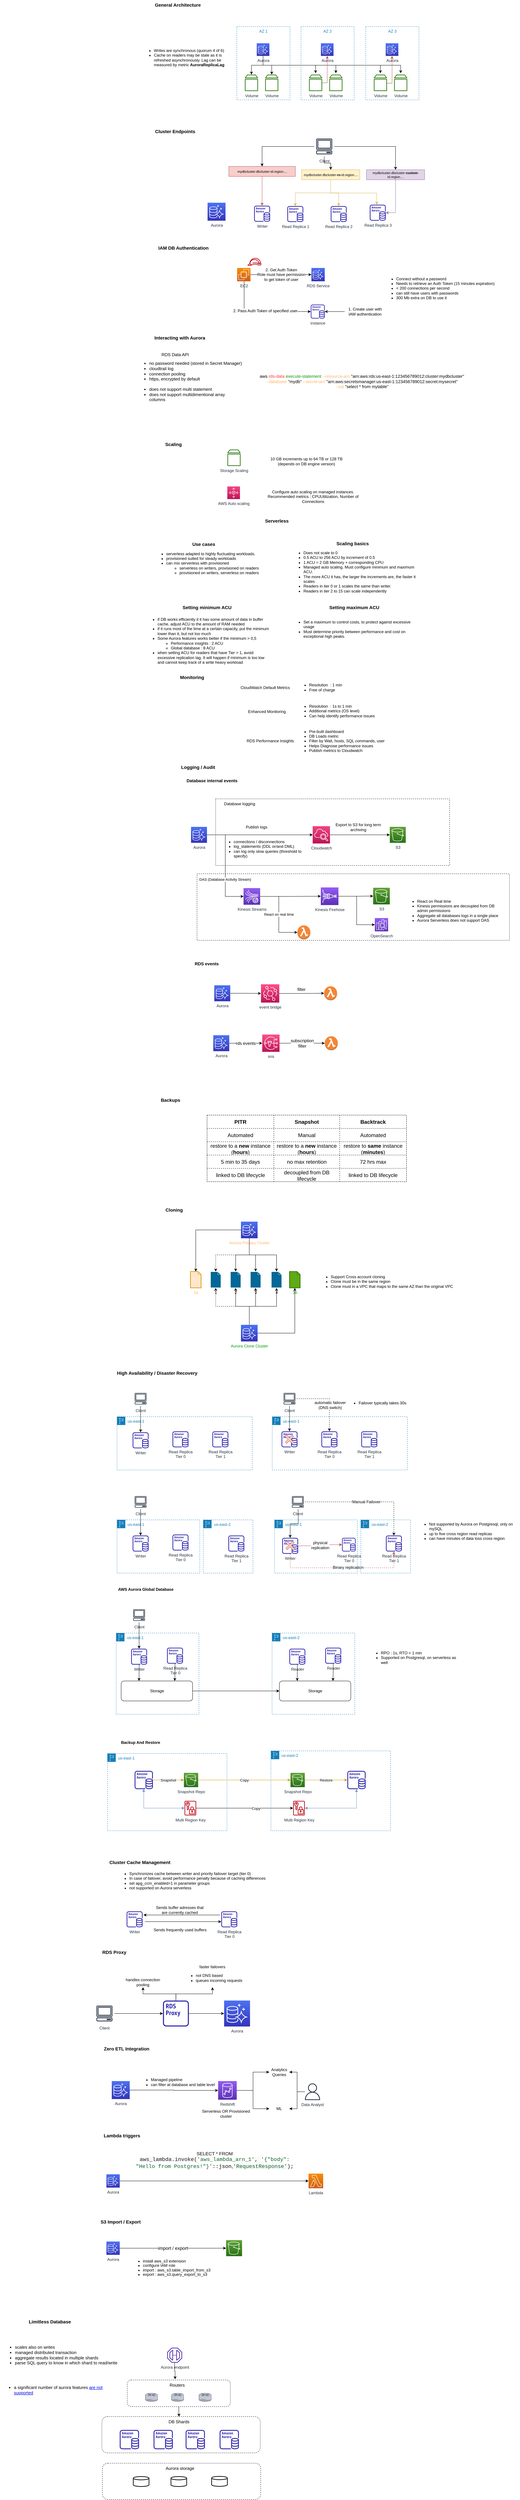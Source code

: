 <mxfile version="20.8.16" type="device"><diagram name="Page-1" id="Q6ml3-hBe_hFO2u9gaih"><mxGraphModel dx="1863" dy="3040" grid="1" gridSize="10" guides="1" tooltips="1" connect="1" arrows="1" fold="1" page="1" pageScale="1" pageWidth="827" pageHeight="1169" math="0" shadow="0"><root><mxCell id="0"/><mxCell id="1" parent="0"/><mxCell id="2dVnj18pgSdBOUYapdus-58" value="" style="rounded=1;whiteSpace=wrap;html=1;fontFamily=Helvetica;fontSize=13;fontColor=#000000;fillColor=none;dashed=1;" vertex="1" parent="1"><mxGeometry x="-165" y="5710" width="476.5" height="109" as="geometry"/></mxCell><mxCell id="2dVnj18pgSdBOUYapdus-53" value="" style="edgeStyle=orthogonalEdgeStyle;rounded=0;orthogonalLoop=1;jettySize=auto;html=1;fontFamily=Helvetica;fontSize=13;fontColor=#000000;startArrow=none;startFill=0;" edge="1" parent="1" source="2dVnj18pgSdBOUYapdus-44" target="2dVnj18pgSdBOUYapdus-51"><mxGeometry relative="1" as="geometry"/></mxCell><mxCell id="2dVnj18pgSdBOUYapdus-44" value="" style="rounded=1;whiteSpace=wrap;html=1;fontFamily=Helvetica;fontSize=13;fontColor=#000000;fillColor=none;dashed=1;" vertex="1" parent="1"><mxGeometry x="-90" y="5460" width="310" height="80" as="geometry"/></mxCell><mxCell id="7JX_YpENttwIk4AB1Mbf-36" value="" style="rounded=0;whiteSpace=wrap;html=1;fillColor=none;dashed=1;" parent="1" vertex="1"><mxGeometry x="119.75" y="935" width="940" height="200" as="geometry"/></mxCell><mxCell id="7JX_YpENttwIk4AB1Mbf-1" value="Aurora" style="sketch=0;points=[[0,0,0],[0.25,0,0],[0.5,0,0],[0.75,0,0],[1,0,0],[0,1,0],[0.25,1,0],[0.5,1,0],[0.75,1,0],[1,1,0],[0,0.25,0],[0,0.5,0],[0,0.75,0],[1,0.25,0],[1,0.5,0],[1,0.75,0]];outlineConnect=0;fontColor=#232F3E;gradientColor=#4D72F3;gradientDirection=north;fillColor=#3334B9;strokeColor=#ffffff;dashed=0;verticalLabelPosition=bottom;verticalAlign=top;align=center;html=1;fontSize=12;fontStyle=0;aspect=fixed;shape=mxgraph.aws4.resourceIcon;resIcon=mxgraph.aws4.aurora;" parent="1" vertex="1"><mxGeometry x="201.25" y="4320" width="78" height="78" as="geometry"/></mxCell><mxCell id="7JX_YpENttwIk4AB1Mbf-4" style="edgeStyle=orthogonalEdgeStyle;rounded=0;orthogonalLoop=1;jettySize=auto;html=1;entryX=0;entryY=0.5;entryDx=0;entryDy=0;entryPerimeter=0;" parent="1" source="7JX_YpENttwIk4AB1Mbf-2" target="7JX_YpENttwIk4AB1Mbf-1" edge="1"><mxGeometry relative="1" as="geometry"/></mxCell><mxCell id="7JX_YpENttwIk4AB1Mbf-8" style="edgeStyle=orthogonalEdgeStyle;rounded=0;orthogonalLoop=1;jettySize=auto;html=1;entryX=0.5;entryY=1;entryDx=0;entryDy=0;" parent="1" source="7JX_YpENttwIk4AB1Mbf-2" target="7JX_YpENttwIk4AB1Mbf-7" edge="1"><mxGeometry relative="1" as="geometry"/></mxCell><mxCell id="7JX_YpENttwIk4AB1Mbf-10" style="edgeStyle=orthogonalEdgeStyle;rounded=0;orthogonalLoop=1;jettySize=auto;html=1;" parent="1" source="7JX_YpENttwIk4AB1Mbf-2" target="7JX_YpENttwIk4AB1Mbf-9" edge="1"><mxGeometry relative="1" as="geometry"/></mxCell><mxCell id="7JX_YpENttwIk4AB1Mbf-2" value="" style="sketch=0;outlineConnect=0;fontColor=#232F3E;gradientColor=none;fillColor=#2E27AD;strokeColor=none;dashed=0;verticalLabelPosition=bottom;verticalAlign=top;align=center;html=1;fontSize=12;fontStyle=0;aspect=fixed;pointerEvents=1;shape=mxgraph.aws4.rds_proxy_alt;" parent="1" vertex="1"><mxGeometry x="17.25" y="4320" width="78" height="78" as="geometry"/></mxCell><mxCell id="7JX_YpENttwIk4AB1Mbf-6" style="edgeStyle=orthogonalEdgeStyle;rounded=0;orthogonalLoop=1;jettySize=auto;html=1;" parent="1" source="7JX_YpENttwIk4AB1Mbf-5" target="7JX_YpENttwIk4AB1Mbf-2" edge="1"><mxGeometry relative="1" as="geometry"/></mxCell><mxCell id="7JX_YpENttwIk4AB1Mbf-5" value="Client" style="sketch=0;outlineConnect=0;fontColor=#232F3E;gradientColor=none;strokeColor=#232F3E;fillColor=#ffffff;dashed=0;verticalLabelPosition=bottom;verticalAlign=top;align=center;html=1;fontSize=12;fontStyle=0;aspect=fixed;shape=mxgraph.aws4.resourceIcon;resIcon=mxgraph.aws4.client;" parent="1" vertex="1"><mxGeometry x="-188.75" y="4329" width="60" height="60" as="geometry"/></mxCell><mxCell id="7JX_YpENttwIk4AB1Mbf-7" value="handles connection pooling" style="text;html=1;strokeColor=none;fillColor=none;align=center;verticalAlign=middle;whiteSpace=wrap;rounded=0;" parent="1" vertex="1"><mxGeometry x="-102.75" y="4250" width="120" height="30" as="geometry"/></mxCell><mxCell id="7JX_YpENttwIk4AB1Mbf-9" value="faster failovers &lt;br&gt;&lt;ul&gt;&lt;li style=&quot;text-align: left;&quot;&gt;not DNS based&lt;/li&gt;&lt;li style=&quot;text-align: left;&quot;&gt;queues incoming requests&lt;br&gt;&lt;/li&gt;&lt;/ul&gt;" style="text;html=1;strokeColor=none;fillColor=none;align=center;verticalAlign=middle;whiteSpace=wrap;rounded=0;" parent="1" vertex="1"><mxGeometry x="31.25" y="4210" width="270" height="70" as="geometry"/></mxCell><mxCell id="7JX_YpENttwIk4AB1Mbf-13" style="edgeStyle=orthogonalEdgeStyle;rounded=0;orthogonalLoop=1;jettySize=auto;html=1;entryX=0;entryY=0.5;entryDx=0;entryDy=0;entryPerimeter=0;" parent="1" source="7JX_YpENttwIk4AB1Mbf-11" target="7JX_YpENttwIk4AB1Mbf-12" edge="1"><mxGeometry relative="1" as="geometry"/></mxCell><mxCell id="7JX_YpENttwIk4AB1Mbf-22" style="edgeStyle=orthogonalEdgeStyle;rounded=0;orthogonalLoop=1;jettySize=auto;html=1;entryX=0;entryY=0.5;entryDx=0;entryDy=0;entryPerimeter=0;" parent="1" source="7JX_YpENttwIk4AB1Mbf-11" target="7JX_YpENttwIk4AB1Mbf-21" edge="1"><mxGeometry relative="1" as="geometry"/></mxCell><mxCell id="7JX_YpENttwIk4AB1Mbf-23" value="DAS (Database Activity Stream)" style="edgeLabel;html=1;align=center;verticalAlign=middle;resizable=0;points=[];" parent="7JX_YpENttwIk4AB1Mbf-22" vertex="1" connectable="0"><mxGeometry x="0.277" y="-1" relative="1" as="geometry"><mxPoint as="offset"/></mxGeometry></mxCell><mxCell id="7JX_YpENttwIk4AB1Mbf-11" value="Aurora" style="sketch=0;points=[[0,0,0],[0.25,0,0],[0.5,0,0],[0.75,0,0],[1,0,0],[0,1,0],[0.25,1,0],[0.5,1,0],[0.75,1,0],[1,1,0],[0,0.25,0],[0,0.5,0],[0,0.75,0],[1,0.25,0],[1,0.5,0],[1,0.75,0]];outlineConnect=0;fontColor=#232F3E;gradientColor=#4D72F3;gradientDirection=north;fillColor=#3334B9;strokeColor=#ffffff;dashed=0;verticalLabelPosition=bottom;verticalAlign=top;align=center;html=1;fontSize=12;fontStyle=0;aspect=fixed;shape=mxgraph.aws4.resourceIcon;resIcon=mxgraph.aws4.aurora;" parent="1" vertex="1"><mxGeometry x="101.75" y="794" width="48" height="48" as="geometry"/></mxCell><mxCell id="7JX_YpENttwIk4AB1Mbf-19" style="edgeStyle=orthogonalEdgeStyle;rounded=0;orthogonalLoop=1;jettySize=auto;html=1;entryX=0;entryY=0.5;entryDx=0;entryDy=0;entryPerimeter=0;" parent="1" source="7JX_YpENttwIk4AB1Mbf-12" target="7JX_YpENttwIk4AB1Mbf-18" edge="1"><mxGeometry relative="1" as="geometry"/></mxCell><mxCell id="7JX_YpENttwIk4AB1Mbf-12" value="Cloudwatch" style="sketch=0;points=[[0,0,0],[0.25,0,0],[0.5,0,0],[0.75,0,0],[1,0,0],[0,1,0],[0.25,1,0],[0.5,1,0],[0.75,1,0],[1,1,0],[0,0.25,0],[0,0.5,0],[0,0.75,0],[1,0.25,0],[1,0.5,0],[1,0.75,0]];points=[[0,0,0],[0.25,0,0],[0.5,0,0],[0.75,0,0],[1,0,0],[0,1,0],[0.25,1,0],[0.5,1,0],[0.75,1,0],[1,1,0],[0,0.25,0],[0,0.5,0],[0,0.75,0],[1,0.25,0],[1,0.5,0],[1,0.75,0]];outlineConnect=0;fontColor=#232F3E;gradientColor=#F34482;gradientDirection=north;fillColor=#BC1356;strokeColor=#ffffff;dashed=0;verticalLabelPosition=bottom;verticalAlign=top;align=center;html=1;fontSize=12;fontStyle=0;aspect=fixed;shape=mxgraph.aws4.resourceIcon;resIcon=mxgraph.aws4.cloudwatch_2;" parent="1" vertex="1"><mxGeometry x="467.75" y="792" width="52" height="52" as="geometry"/></mxCell><mxCell id="7JX_YpENttwIk4AB1Mbf-14" value="Publish logs" style="text;html=1;strokeColor=none;fillColor=none;align=center;verticalAlign=middle;whiteSpace=wrap;rounded=0;" parent="1" vertex="1"><mxGeometry x="223.75" y="780" width="150" height="30" as="geometry"/></mxCell><mxCell id="7JX_YpENttwIk4AB1Mbf-17" value="&lt;ul&gt;&lt;li&gt;connections / disconnections&lt;/li&gt;&lt;li&gt;log_statements (DDL or/and DML)&lt;/li&gt;&lt;li&gt;can log only slow queries (threshold to specify)&lt;/li&gt;&lt;/ul&gt;" style="text;html=1;strokeColor=none;fillColor=none;align=left;verticalAlign=middle;whiteSpace=wrap;rounded=0;" parent="1" vertex="1"><mxGeometry x="187.75" y="830" width="280" height="60" as="geometry"/></mxCell><mxCell id="7JX_YpENttwIk4AB1Mbf-18" value="S3" style="sketch=0;points=[[0,0,0],[0.25,0,0],[0.5,0,0],[0.75,0,0],[1,0,0],[0,1,0],[0.25,1,0],[0.5,1,0],[0.75,1,0],[1,1,0],[0,0.25,0],[0,0.5,0],[0,0.75,0],[1,0.25,0],[1,0.5,0],[1,0.75,0]];outlineConnect=0;fontColor=#232F3E;gradientColor=#60A337;gradientDirection=north;fillColor=#277116;strokeColor=#ffffff;dashed=0;verticalLabelPosition=bottom;verticalAlign=top;align=center;html=1;fontSize=12;fontStyle=0;aspect=fixed;shape=mxgraph.aws4.resourceIcon;resIcon=mxgraph.aws4.s3;" parent="1" vertex="1"><mxGeometry x="699.75" y="794" width="48" height="48" as="geometry"/></mxCell><mxCell id="7JX_YpENttwIk4AB1Mbf-20" value="Export to S3 for long term archiving" style="text;html=1;strokeColor=none;fillColor=none;align=center;verticalAlign=middle;whiteSpace=wrap;rounded=0;" parent="1" vertex="1"><mxGeometry x="529.75" y="780" width="150" height="30" as="geometry"/></mxCell><mxCell id="7JX_YpENttwIk4AB1Mbf-25" style="edgeStyle=orthogonalEdgeStyle;rounded=0;orthogonalLoop=1;jettySize=auto;html=1;entryX=0;entryY=0.5;entryDx=0;entryDy=0;entryPerimeter=0;" parent="1" source="7JX_YpENttwIk4AB1Mbf-21" target="7JX_YpENttwIk4AB1Mbf-24" edge="1"><mxGeometry relative="1" as="geometry"/></mxCell><mxCell id="7JX_YpENttwIk4AB1Mbf-27" value="React on real time" style="edgeStyle=orthogonalEdgeStyle;rounded=0;orthogonalLoop=1;jettySize=auto;html=1;entryX=0;entryY=0.5;entryDx=0;entryDy=0;entryPerimeter=0;" parent="1" source="7JX_YpENttwIk4AB1Mbf-21" target="7JX_YpENttwIk4AB1Mbf-26" edge="1"><mxGeometry relative="1" as="geometry"/></mxCell><mxCell id="7JX_YpENttwIk4AB1Mbf-21" value="Kinesis Streams" style="sketch=0;points=[[0,0,0],[0.25,0,0],[0.5,0,0],[0.75,0,0],[1,0,0],[0,1,0],[0.25,1,0],[0.5,1,0],[0.75,1,0],[1,1,0],[0,0.25,0],[0,0.5,0],[0,0.75,0],[1,0.25,0],[1,0.5,0],[1,0.75,0]];outlineConnect=0;fontColor=#232F3E;gradientColor=#945DF2;gradientDirection=north;fillColor=#5A30B5;strokeColor=#ffffff;dashed=0;verticalLabelPosition=bottom;verticalAlign=top;align=center;html=1;fontSize=12;fontStyle=0;aspect=fixed;shape=mxgraph.aws4.resourceIcon;resIcon=mxgraph.aws4.kinesis_data_streams;" parent="1" vertex="1"><mxGeometry x="259.75" y="978" width="50" height="50" as="geometry"/></mxCell><mxCell id="7JX_YpENttwIk4AB1Mbf-29" style="edgeStyle=orthogonalEdgeStyle;rounded=0;orthogonalLoop=1;jettySize=auto;html=1;entryX=0;entryY=0.5;entryDx=0;entryDy=0;entryPerimeter=0;" parent="1" source="7JX_YpENttwIk4AB1Mbf-24" target="7JX_YpENttwIk4AB1Mbf-28" edge="1"><mxGeometry relative="1" as="geometry"/></mxCell><mxCell id="7JX_YpENttwIk4AB1Mbf-31" style="edgeStyle=orthogonalEdgeStyle;rounded=0;orthogonalLoop=1;jettySize=auto;html=1;entryX=0;entryY=0.5;entryDx=0;entryDy=0;entryPerimeter=0;" parent="1" source="7JX_YpENttwIk4AB1Mbf-24" target="7JX_YpENttwIk4AB1Mbf-30" edge="1"><mxGeometry relative="1" as="geometry"/></mxCell><mxCell id="7JX_YpENttwIk4AB1Mbf-24" value="Kinesis Firehose" style="sketch=0;points=[[0,0,0],[0.25,0,0],[0.5,0,0],[0.75,0,0],[1,0,0],[0,1,0],[0.25,1,0],[0.5,1,0],[0.75,1,0],[1,1,0],[0,0.25,0],[0,0.5,0],[0,0.75,0],[1,0.25,0],[1,0.5,0],[1,0.75,0]];outlineConnect=0;fontColor=#232F3E;gradientColor=#945DF2;gradientDirection=north;fillColor=#5A30B5;strokeColor=#ffffff;dashed=0;verticalLabelPosition=bottom;verticalAlign=top;align=center;html=1;fontSize=12;fontStyle=0;aspect=fixed;shape=mxgraph.aws4.resourceIcon;resIcon=mxgraph.aws4.kinesis_data_firehose;" parent="1" vertex="1"><mxGeometry x="492.25" y="976" width="53" height="53" as="geometry"/></mxCell><mxCell id="7JX_YpENttwIk4AB1Mbf-26" value="" style="outlineConnect=0;dashed=0;verticalLabelPosition=bottom;verticalAlign=top;align=center;html=1;shape=mxgraph.aws3.lambda_function;fillColor=#F58534;gradientColor=none;" parent="1" vertex="1"><mxGeometry x="421.75" y="1090" width="39" height="42" as="geometry"/></mxCell><mxCell id="7JX_YpENttwIk4AB1Mbf-28" value="S3" style="sketch=0;points=[[0,0,0],[0.25,0,0],[0.5,0,0],[0.75,0,0],[1,0,0],[0,1,0],[0.25,1,0],[0.5,1,0],[0.75,1,0],[1,1,0],[0,0.25,0],[0,0.5,0],[0,0.75,0],[1,0.25,0],[1,0.5,0],[1,0.75,0]];outlineConnect=0;fontColor=#232F3E;gradientColor=#60A337;gradientDirection=north;fillColor=#277116;strokeColor=#ffffff;dashed=0;verticalLabelPosition=bottom;verticalAlign=top;align=center;html=1;fontSize=12;fontStyle=0;aspect=fixed;shape=mxgraph.aws4.resourceIcon;resIcon=mxgraph.aws4.s3;" parent="1" vertex="1"><mxGeometry x="649.75" y="977" width="50" height="50" as="geometry"/></mxCell><mxCell id="7JX_YpENttwIk4AB1Mbf-30" value="OpenSearch" style="sketch=0;points=[[0,0,0],[0.25,0,0],[0.5,0,0],[0.75,0,0],[1,0,0],[0,1,0],[0.25,1,0],[0.5,1,0],[0.75,1,0],[1,1,0],[0,0.25,0],[0,0.5,0],[0,0.75,0],[1,0.25,0],[1,0.5,0],[1,0.75,0]];outlineConnect=0;fontColor=#232F3E;gradientColor=#945DF2;gradientDirection=north;fillColor=#5A30B5;strokeColor=#ffffff;dashed=0;verticalLabelPosition=bottom;verticalAlign=top;align=center;html=1;fontSize=12;fontStyle=0;aspect=fixed;shape=mxgraph.aws4.resourceIcon;resIcon=mxgraph.aws4.elasticsearch_service;" parent="1" vertex="1"><mxGeometry x="654.75" y="1068" width="40" height="40" as="geometry"/></mxCell><mxCell id="7JX_YpENttwIk4AB1Mbf-33" value="&lt;ul&gt;&lt;li&gt;React on Real time&lt;/li&gt;&lt;li&gt;Kinesis permissions are decoupled from DB admin permissions&lt;/li&gt;&lt;li&gt;Aggregate all databases logs in a single place&lt;/li&gt;&lt;li&gt;Aurora Serverless does not support DAS&lt;/li&gt;&lt;/ul&gt;" style="text;html=1;strokeColor=none;fillColor=none;align=left;verticalAlign=middle;whiteSpace=wrap;rounded=0;" parent="1" vertex="1"><mxGeometry x="739.75" y="1002" width="310" height="88" as="geometry"/></mxCell><mxCell id="7JX_YpENttwIk4AB1Mbf-34" value="" style="rounded=0;whiteSpace=wrap;html=1;fillColor=none;dashed=1;" parent="1" vertex="1"><mxGeometry x="175.75" y="710" width="704" height="200" as="geometry"/></mxCell><mxCell id="7JX_YpENttwIk4AB1Mbf-35" value="Database logging" style="text;html=1;strokeColor=none;fillColor=none;align=center;verticalAlign=middle;whiteSpace=wrap;rounded=0;" parent="1" vertex="1"><mxGeometry x="175.75" y="710" width="144" height="30" as="geometry"/></mxCell><mxCell id="7JX_YpENttwIk4AB1Mbf-43" value="" style="shape=table;startSize=0;container=1;collapsible=0;childLayout=tableLayout;fontSize=16;dashed=1;fillColor=none;" parent="1" vertex="1"><mxGeometry x="150" y="1660" width="600" height="200" as="geometry"/></mxCell><mxCell id="7JX_YpENttwIk4AB1Mbf-44" value="" style="shape=tableRow;horizontal=0;startSize=0;swimlaneHead=0;swimlaneBody=0;strokeColor=inherit;top=0;left=0;bottom=0;right=0;collapsible=0;dropTarget=0;fillColor=none;points=[[0,0.5],[1,0.5]];portConstraint=eastwest;fontSize=16;dashed=1;" parent="7JX_YpENttwIk4AB1Mbf-43" vertex="1"><mxGeometry width="600" height="40" as="geometry"/></mxCell><mxCell id="7JX_YpENttwIk4AB1Mbf-45" value="&lt;b&gt;PITR&lt;/b&gt;" style="shape=partialRectangle;html=1;whiteSpace=wrap;connectable=0;strokeColor=inherit;overflow=hidden;fillColor=none;top=0;left=0;bottom=0;right=0;pointerEvents=1;fontSize=16;dashed=1;" parent="7JX_YpENttwIk4AB1Mbf-44" vertex="1"><mxGeometry width="201" height="40" as="geometry"><mxRectangle width="201" height="40" as="alternateBounds"/></mxGeometry></mxCell><mxCell id="7JX_YpENttwIk4AB1Mbf-46" value="&lt;b&gt;Snapshot&lt;/b&gt;" style="shape=partialRectangle;html=1;whiteSpace=wrap;connectable=0;strokeColor=inherit;overflow=hidden;fillColor=none;top=0;left=0;bottom=0;right=0;pointerEvents=1;fontSize=16;dashed=1;" parent="7JX_YpENttwIk4AB1Mbf-44" vertex="1"><mxGeometry x="201" width="198" height="40" as="geometry"><mxRectangle width="198" height="40" as="alternateBounds"/></mxGeometry></mxCell><mxCell id="7JX_YpENttwIk4AB1Mbf-47" value="&lt;b&gt;Backtrack&lt;/b&gt;" style="shape=partialRectangle;html=1;whiteSpace=wrap;connectable=0;strokeColor=inherit;overflow=hidden;fillColor=none;top=0;left=0;bottom=0;right=0;pointerEvents=1;fontSize=16;dashed=1;" parent="7JX_YpENttwIk4AB1Mbf-44" vertex="1"><mxGeometry x="399" width="201" height="40" as="geometry"><mxRectangle width="201" height="40" as="alternateBounds"/></mxGeometry></mxCell><mxCell id="7JX_YpENttwIk4AB1Mbf-48" value="" style="shape=tableRow;horizontal=0;startSize=0;swimlaneHead=0;swimlaneBody=0;strokeColor=inherit;top=0;left=0;bottom=0;right=0;collapsible=0;dropTarget=0;fillColor=none;points=[[0,0.5],[1,0.5]];portConstraint=eastwest;fontSize=16;dashed=1;" parent="7JX_YpENttwIk4AB1Mbf-43" vertex="1"><mxGeometry y="40" width="600" height="40" as="geometry"/></mxCell><mxCell id="7JX_YpENttwIk4AB1Mbf-49" value="Automated" style="shape=partialRectangle;html=1;whiteSpace=wrap;connectable=0;strokeColor=inherit;overflow=hidden;fillColor=none;top=0;left=0;bottom=0;right=0;pointerEvents=1;fontSize=16;dashed=1;" parent="7JX_YpENttwIk4AB1Mbf-48" vertex="1"><mxGeometry width="201" height="40" as="geometry"><mxRectangle width="201" height="40" as="alternateBounds"/></mxGeometry></mxCell><mxCell id="7JX_YpENttwIk4AB1Mbf-50" value="Manual" style="shape=partialRectangle;html=1;whiteSpace=wrap;connectable=0;strokeColor=inherit;overflow=hidden;fillColor=none;top=0;left=0;bottom=0;right=0;pointerEvents=1;fontSize=16;dashed=1;" parent="7JX_YpENttwIk4AB1Mbf-48" vertex="1"><mxGeometry x="201" width="198" height="40" as="geometry"><mxRectangle width="198" height="40" as="alternateBounds"/></mxGeometry></mxCell><mxCell id="7JX_YpENttwIk4AB1Mbf-51" value="Automated" style="shape=partialRectangle;html=1;whiteSpace=wrap;connectable=0;strokeColor=inherit;overflow=hidden;fillColor=none;top=0;left=0;bottom=0;right=0;pointerEvents=1;fontSize=16;dashed=1;" parent="7JX_YpENttwIk4AB1Mbf-48" vertex="1"><mxGeometry x="399" width="201" height="40" as="geometry"><mxRectangle width="201" height="40" as="alternateBounds"/></mxGeometry></mxCell><mxCell id="7JX_YpENttwIk4AB1Mbf-52" value="" style="shape=tableRow;horizontal=0;startSize=0;swimlaneHead=0;swimlaneBody=0;strokeColor=inherit;top=0;left=0;bottom=0;right=0;collapsible=0;dropTarget=0;fillColor=none;points=[[0,0.5],[1,0.5]];portConstraint=eastwest;fontSize=16;dashed=1;" parent="7JX_YpENttwIk4AB1Mbf-43" vertex="1"><mxGeometry y="80" width="600" height="40" as="geometry"/></mxCell><mxCell id="7JX_YpENttwIk4AB1Mbf-53" value="restore to a &lt;b&gt;new &lt;/b&gt;instance (&lt;b&gt;hours&lt;/b&gt;)" style="shape=partialRectangle;html=1;whiteSpace=wrap;connectable=0;strokeColor=inherit;overflow=hidden;fillColor=none;top=0;left=0;bottom=0;right=0;pointerEvents=1;fontSize=16;dashed=1;" parent="7JX_YpENttwIk4AB1Mbf-52" vertex="1"><mxGeometry width="201" height="40" as="geometry"><mxRectangle width="201" height="40" as="alternateBounds"/></mxGeometry></mxCell><mxCell id="7JX_YpENttwIk4AB1Mbf-54" value="restore to a &lt;b&gt;new &lt;/b&gt;instance (&lt;b&gt;hours&lt;/b&gt;)" style="shape=partialRectangle;html=1;whiteSpace=wrap;connectable=0;strokeColor=inherit;overflow=hidden;fillColor=none;top=0;left=0;bottom=0;right=0;pointerEvents=1;fontSize=16;dashed=1;" parent="7JX_YpENttwIk4AB1Mbf-52" vertex="1"><mxGeometry x="201" width="198" height="40" as="geometry"><mxRectangle width="198" height="40" as="alternateBounds"/></mxGeometry></mxCell><mxCell id="7JX_YpENttwIk4AB1Mbf-55" value="restore to &lt;b&gt;same &lt;/b&gt;instance (&lt;b&gt;minutes&lt;/b&gt;)" style="shape=partialRectangle;html=1;whiteSpace=wrap;connectable=0;strokeColor=inherit;overflow=hidden;fillColor=none;top=0;left=0;bottom=0;right=0;pointerEvents=1;fontSize=16;dashed=1;" parent="7JX_YpENttwIk4AB1Mbf-52" vertex="1"><mxGeometry x="399" width="201" height="40" as="geometry"><mxRectangle width="201" height="40" as="alternateBounds"/></mxGeometry></mxCell><mxCell id="7JX_YpENttwIk4AB1Mbf-67" style="shape=tableRow;horizontal=0;startSize=0;swimlaneHead=0;swimlaneBody=0;strokeColor=inherit;top=0;left=0;bottom=0;right=0;collapsible=0;dropTarget=0;fillColor=none;points=[[0,0.5],[1,0.5]];portConstraint=eastwest;fontSize=16;dashed=1;" parent="7JX_YpENttwIk4AB1Mbf-43" vertex="1"><mxGeometry y="120" width="600" height="40" as="geometry"/></mxCell><mxCell id="7JX_YpENttwIk4AB1Mbf-68" value="5 min to 35 days" style="shape=partialRectangle;html=1;whiteSpace=wrap;connectable=0;strokeColor=inherit;overflow=hidden;fillColor=none;top=0;left=0;bottom=0;right=0;pointerEvents=1;fontSize=16;dashed=1;" parent="7JX_YpENttwIk4AB1Mbf-67" vertex="1"><mxGeometry width="201" height="40" as="geometry"><mxRectangle width="201" height="40" as="alternateBounds"/></mxGeometry></mxCell><mxCell id="7JX_YpENttwIk4AB1Mbf-69" value="no max retention" style="shape=partialRectangle;html=1;whiteSpace=wrap;connectable=0;strokeColor=inherit;overflow=hidden;fillColor=none;top=0;left=0;bottom=0;right=0;pointerEvents=1;fontSize=16;dashed=1;" parent="7JX_YpENttwIk4AB1Mbf-67" vertex="1"><mxGeometry x="201" width="198" height="40" as="geometry"><mxRectangle width="198" height="40" as="alternateBounds"/></mxGeometry></mxCell><mxCell id="7JX_YpENttwIk4AB1Mbf-70" value="72 hrs max" style="shape=partialRectangle;html=1;whiteSpace=wrap;connectable=0;strokeColor=inherit;overflow=hidden;fillColor=none;top=0;left=0;bottom=0;right=0;pointerEvents=1;fontSize=16;dashed=1;" parent="7JX_YpENttwIk4AB1Mbf-67" vertex="1"><mxGeometry x="399" width="201" height="40" as="geometry"><mxRectangle width="201" height="40" as="alternateBounds"/></mxGeometry></mxCell><mxCell id="7JX_YpENttwIk4AB1Mbf-63" style="shape=tableRow;horizontal=0;startSize=0;swimlaneHead=0;swimlaneBody=0;strokeColor=inherit;top=0;left=0;bottom=0;right=0;collapsible=0;dropTarget=0;fillColor=none;points=[[0,0.5],[1,0.5]];portConstraint=eastwest;fontSize=16;dashed=1;" parent="7JX_YpENttwIk4AB1Mbf-43" vertex="1"><mxGeometry y="160" width="600" height="40" as="geometry"/></mxCell><mxCell id="7JX_YpENttwIk4AB1Mbf-64" value="linked to DB lifecycle" style="shape=partialRectangle;html=1;whiteSpace=wrap;connectable=0;strokeColor=inherit;overflow=hidden;fillColor=none;top=0;left=0;bottom=0;right=0;pointerEvents=1;fontSize=16;dashed=1;" parent="7JX_YpENttwIk4AB1Mbf-63" vertex="1"><mxGeometry width="201" height="40" as="geometry"><mxRectangle width="201" height="40" as="alternateBounds"/></mxGeometry></mxCell><mxCell id="7JX_YpENttwIk4AB1Mbf-65" value="decoupled from DB lifecycle" style="shape=partialRectangle;html=1;whiteSpace=wrap;connectable=0;strokeColor=inherit;overflow=hidden;fillColor=none;top=0;left=0;bottom=0;right=0;pointerEvents=1;fontSize=16;dashed=1;" parent="7JX_YpENttwIk4AB1Mbf-63" vertex="1"><mxGeometry x="201" width="198" height="40" as="geometry"><mxRectangle width="198" height="40" as="alternateBounds"/></mxGeometry></mxCell><mxCell id="7JX_YpENttwIk4AB1Mbf-66" value="linked to DB lifecycle" style="shape=partialRectangle;html=1;whiteSpace=wrap;connectable=0;strokeColor=inherit;overflow=hidden;fillColor=none;top=0;left=0;bottom=0;right=0;pointerEvents=1;fontSize=16;dashed=1;" parent="7JX_YpENttwIk4AB1Mbf-63" vertex="1"><mxGeometry x="399" width="201" height="40" as="geometry"><mxRectangle width="201" height="40" as="alternateBounds"/></mxGeometry></mxCell><mxCell id="7JX_YpENttwIk4AB1Mbf-81" style="edgeStyle=orthogonalEdgeStyle;rounded=0;orthogonalLoop=1;jettySize=auto;html=1;entryX=0.5;entryY=0;entryDx=0;entryDy=0;entryPerimeter=0;fontColor=#009900;" parent="1" source="7JX_YpENttwIk4AB1Mbf-71" target="7JX_YpENttwIk4AB1Mbf-79" edge="1"><mxGeometry relative="1" as="geometry"/></mxCell><mxCell id="7JX_YpENttwIk4AB1Mbf-82" style="edgeStyle=orthogonalEdgeStyle;rounded=0;orthogonalLoop=1;jettySize=auto;html=1;entryX=0.5;entryY=0;entryDx=0;entryDy=0;entryPerimeter=0;fontColor=#009900;" parent="1" source="7JX_YpENttwIk4AB1Mbf-71" target="7JX_YpENttwIk4AB1Mbf-74" edge="1"><mxGeometry relative="1" as="geometry"/></mxCell><mxCell id="7JX_YpENttwIk4AB1Mbf-83" style="edgeStyle=orthogonalEdgeStyle;rounded=0;orthogonalLoop=1;jettySize=auto;html=1;entryX=0.5;entryY=0;entryDx=0;entryDy=0;entryPerimeter=0;fontColor=#009900;" parent="1" source="7JX_YpENttwIk4AB1Mbf-71" target="7JX_YpENttwIk4AB1Mbf-75" edge="1"><mxGeometry relative="1" as="geometry"/></mxCell><mxCell id="7JX_YpENttwIk4AB1Mbf-84" style="edgeStyle=orthogonalEdgeStyle;rounded=0;orthogonalLoop=1;jettySize=auto;html=1;entryX=0.5;entryY=0;entryDx=0;entryDy=0;entryPerimeter=0;fontColor=#009900;exitX=0.5;exitY=1;exitDx=0;exitDy=0;exitPerimeter=0;" parent="1" source="7JX_YpENttwIk4AB1Mbf-71" target="7JX_YpENttwIk4AB1Mbf-76" edge="1"><mxGeometry relative="1" as="geometry"/></mxCell><mxCell id="7JX_YpENttwIk4AB1Mbf-89" style="edgeStyle=orthogonalEdgeStyle;rounded=0;orthogonalLoop=1;jettySize=auto;html=1;entryX=0.5;entryY=0;entryDx=0;entryDy=0;entryPerimeter=0;fontColor=#FFB366;dashed=1;exitX=0.5;exitY=1;exitDx=0;exitDy=0;exitPerimeter=0;" parent="1" source="7JX_YpENttwIk4AB1Mbf-71" target="7JX_YpENttwIk4AB1Mbf-73" edge="1"><mxGeometry relative="1" as="geometry"/></mxCell><mxCell id="7JX_YpENttwIk4AB1Mbf-71" value="&lt;font color=&quot;#ffb366&quot;&gt;Aurora Primary Cluster&lt;/font&gt;" style="sketch=0;points=[[0,0,0],[0.25,0,0],[0.5,0,0],[0.75,0,0],[1,0,0],[0,1,0],[0.25,1,0],[0.5,1,0],[0.75,1,0],[1,1,0],[0,0.25,0],[0,0.5,0],[0,0.75,0],[1,0.25,0],[1,0.5,0],[1,0.75,0]];outlineConnect=0;fontColor=#232F3E;gradientColor=#4D72F3;gradientDirection=north;fillColor=#3334B9;strokeColor=#ffffff;dashed=0;verticalLabelPosition=bottom;verticalAlign=top;align=center;html=1;fontSize=12;fontStyle=0;aspect=fixed;shape=mxgraph.aws4.resourceIcon;resIcon=mxgraph.aws4.aurora;" parent="1" vertex="1"><mxGeometry x="252" y="1980" width="50" height="50" as="geometry"/></mxCell><mxCell id="7JX_YpENttwIk4AB1Mbf-85" style="edgeStyle=orthogonalEdgeStyle;rounded=0;orthogonalLoop=1;jettySize=auto;html=1;entryX=0.5;entryY=1;entryDx=0;entryDy=0;entryPerimeter=0;fontColor=#009900;" parent="1" source="7JX_YpENttwIk4AB1Mbf-72" target="7JX_YpENttwIk4AB1Mbf-74" edge="1"><mxGeometry relative="1" as="geometry"/></mxCell><mxCell id="7JX_YpENttwIk4AB1Mbf-86" style="edgeStyle=orthogonalEdgeStyle;rounded=0;orthogonalLoop=1;jettySize=auto;html=1;fontColor=#009900;" parent="1" source="7JX_YpENttwIk4AB1Mbf-72" target="7JX_YpENttwIk4AB1Mbf-75" edge="1"><mxGeometry relative="1" as="geometry"/></mxCell><mxCell id="7JX_YpENttwIk4AB1Mbf-87" style="edgeStyle=orthogonalEdgeStyle;rounded=0;orthogonalLoop=1;jettySize=auto;html=1;entryX=0.5;entryY=1;entryDx=0;entryDy=0;entryPerimeter=0;fontColor=#009900;exitX=0.5;exitY=0;exitDx=0;exitDy=0;exitPerimeter=0;" parent="1" source="7JX_YpENttwIk4AB1Mbf-72" target="7JX_YpENttwIk4AB1Mbf-76" edge="1"><mxGeometry relative="1" as="geometry"/></mxCell><mxCell id="7JX_YpENttwIk4AB1Mbf-88" style="edgeStyle=orthogonalEdgeStyle;rounded=0;orthogonalLoop=1;jettySize=auto;html=1;exitX=1;exitY=0.5;exitDx=0;exitDy=0;exitPerimeter=0;entryX=0.5;entryY=1;entryDx=0;entryDy=0;entryPerimeter=0;fontColor=#009900;" parent="1" source="7JX_YpENttwIk4AB1Mbf-72" target="7JX_YpENttwIk4AB1Mbf-80" edge="1"><mxGeometry relative="1" as="geometry"/></mxCell><mxCell id="7JX_YpENttwIk4AB1Mbf-90" style="edgeStyle=orthogonalEdgeStyle;rounded=0;orthogonalLoop=1;jettySize=auto;html=1;dashed=1;fontColor=#FFB366;exitX=0.5;exitY=0;exitDx=0;exitDy=0;exitPerimeter=0;" parent="1" source="7JX_YpENttwIk4AB1Mbf-72" target="7JX_YpENttwIk4AB1Mbf-73" edge="1"><mxGeometry relative="1" as="geometry"/></mxCell><mxCell id="7JX_YpENttwIk4AB1Mbf-72" value="&lt;font color=&quot;#009900&quot;&gt;Aurora Clone Cluster&lt;/font&gt;" style="sketch=0;points=[[0,0,0],[0.25,0,0],[0.5,0,0],[0.75,0,0],[1,0,0],[0,1,0],[0.25,1,0],[0.5,1,0],[0.75,1,0],[1,1,0],[0,0.25,0],[0,0.5,0],[0,0.75,0],[1,0.25,0],[1,0.5,0],[1,0.75,0]];outlineConnect=0;fontColor=#232F3E;gradientColor=#4D72F3;gradientDirection=north;fillColor=#3334B9;strokeColor=#ffffff;dashed=0;verticalLabelPosition=bottom;verticalAlign=top;align=center;html=1;fontSize=12;fontStyle=0;aspect=fixed;shape=mxgraph.aws4.resourceIcon;resIcon=mxgraph.aws4.aurora;" parent="1" vertex="1"><mxGeometry x="252" y="2290" width="50" height="50" as="geometry"/></mxCell><mxCell id="7JX_YpENttwIk4AB1Mbf-73" value="1" style="shape=mxgraph.cisco.misc.page_icon;html=1;pointerEvents=1;dashed=0;fillColor=#036897;strokeColor=#ffffff;strokeWidth=2;verticalLabelPosition=bottom;verticalAlign=top;align=center;outlineConnect=0;" parent="1" vertex="1"><mxGeometry x="160" y="2130" width="32" height="49" as="geometry"/></mxCell><mxCell id="7JX_YpENttwIk4AB1Mbf-74" value="2" style="shape=mxgraph.cisco.misc.page_icon;html=1;pointerEvents=1;dashed=0;fillColor=#036897;strokeColor=#ffffff;strokeWidth=2;verticalLabelPosition=bottom;verticalAlign=top;align=center;outlineConnect=0;" parent="1" vertex="1"><mxGeometry x="220" y="2130" width="32" height="49" as="geometry"/></mxCell><mxCell id="7JX_YpENttwIk4AB1Mbf-75" value="3" style="shape=mxgraph.cisco.misc.page_icon;html=1;pointerEvents=1;dashed=0;fillColor=#036897;strokeColor=#ffffff;strokeWidth=2;verticalLabelPosition=bottom;verticalAlign=top;align=center;outlineConnect=0;" parent="1" vertex="1"><mxGeometry x="280" y="2130" width="32" height="49" as="geometry"/></mxCell><mxCell id="7JX_YpENttwIk4AB1Mbf-76" value="4" style="shape=mxgraph.cisco.misc.page_icon;html=1;pointerEvents=1;dashed=0;fillColor=#036897;strokeColor=#ffffff;strokeWidth=2;verticalLabelPosition=bottom;verticalAlign=top;align=center;outlineConnect=0;" parent="1" vertex="1"><mxGeometry x="343" y="2130" width="32" height="49" as="geometry"/></mxCell><mxCell id="7JX_YpENttwIk4AB1Mbf-78" value="&lt;ul&gt;&lt;li&gt;Support Cross account cloning&lt;/li&gt;&lt;li&gt;Clone must be in the same region&lt;/li&gt;&lt;li&gt;Clone must in a VPC that maps to the same AZ than the original VPC&lt;/li&gt;&lt;/ul&gt;" style="text;html=1;strokeColor=none;fillColor=none;align=left;verticalAlign=middle;whiteSpace=wrap;rounded=0;" parent="1" vertex="1"><mxGeometry x="480" y="2130" width="440" height="60" as="geometry"/></mxCell><mxCell id="7JX_YpENttwIk4AB1Mbf-79" value="&lt;font color=&quot;#ffb366&quot;&gt;1a&lt;/font&gt;" style="shape=mxgraph.cisco.misc.page_icon;html=1;pointerEvents=1;dashed=0;fillColor=#ffe6cc;strokeColor=#d79b00;strokeWidth=2;verticalLabelPosition=bottom;verticalAlign=top;align=center;outlineConnect=0;" parent="1" vertex="1"><mxGeometry x="100" y="2130" width="32" height="49" as="geometry"/></mxCell><mxCell id="7JX_YpENttwIk4AB1Mbf-80" value="&lt;font color=&quot;#009900&quot;&gt;1b&lt;/font&gt;" style="shape=mxgraph.cisco.misc.page_icon;html=1;pointerEvents=1;dashed=0;fillColor=#60a917;strokeColor=#2D7600;strokeWidth=2;verticalLabelPosition=bottom;verticalAlign=top;align=center;outlineConnect=0;fontColor=#ffffff;" parent="1" vertex="1"><mxGeometry x="398" y="2130" width="32" height="49" as="geometry"/></mxCell><mxCell id="7JX_YpENttwIk4AB1Mbf-93" style="edgeStyle=orthogonalEdgeStyle;rounded=0;orthogonalLoop=1;jettySize=auto;html=1;entryX=0;entryY=0.5;entryDx=0;entryDy=0;entryPerimeter=0;fontColor=#FFB366;" parent="1" source="7JX_YpENttwIk4AB1Mbf-91" target="7JX_YpENttwIk4AB1Mbf-92" edge="1"><mxGeometry relative="1" as="geometry"/></mxCell><mxCell id="7JX_YpENttwIk4AB1Mbf-91" value="Aurora" style="sketch=0;points=[[0,0,0],[0.25,0,0],[0.5,0,0],[0.75,0,0],[1,0,0],[0,1,0],[0.25,1,0],[0.5,1,0],[0.75,1,0],[1,1,0],[0,0.25,0],[0,0.5,0],[0,0.75,0],[1,0.25,0],[1,0.5,0],[1,0.75,0]];outlineConnect=0;fontColor=#232F3E;gradientColor=#4D72F3;gradientDirection=north;fillColor=#3334B9;strokeColor=#ffffff;dashed=0;verticalLabelPosition=bottom;verticalAlign=top;align=center;html=1;fontSize=12;fontStyle=0;aspect=fixed;shape=mxgraph.aws4.resourceIcon;resIcon=mxgraph.aws4.aurora;" parent="1" vertex="1"><mxGeometry x="-136.75" y="4562" width="54" height="54" as="geometry"/></mxCell><mxCell id="7JX_YpENttwIk4AB1Mbf-98" style="edgeStyle=orthogonalEdgeStyle;rounded=0;orthogonalLoop=1;jettySize=auto;html=1;entryX=0;entryY=0.5;entryDx=0;entryDy=0;fontColor=#000000;" parent="1" source="7JX_YpENttwIk4AB1Mbf-92" target="7JX_YpENttwIk4AB1Mbf-96" edge="1"><mxGeometry relative="1" as="geometry"/></mxCell><mxCell id="7JX_YpENttwIk4AB1Mbf-99" style="edgeStyle=orthogonalEdgeStyle;rounded=0;orthogonalLoop=1;jettySize=auto;html=1;entryX=0;entryY=0.5;entryDx=0;entryDy=0;fontColor=#000000;" parent="1" source="7JX_YpENttwIk4AB1Mbf-92" target="7JX_YpENttwIk4AB1Mbf-97" edge="1"><mxGeometry relative="1" as="geometry"/></mxCell><mxCell id="7JX_YpENttwIk4AB1Mbf-92" value="Redshift" style="sketch=0;points=[[0,0,0],[0.25,0,0],[0.5,0,0],[0.75,0,0],[1,0,0],[0,1,0],[0.25,1,0],[0.5,1,0],[0.75,1,0],[1,1,0],[0,0.25,0],[0,0.5,0],[0,0.75,0],[1,0.25,0],[1,0.5,0],[1,0.75,0]];outlineConnect=0;fontColor=#232F3E;gradientColor=#945DF2;gradientDirection=north;fillColor=#5A30B5;strokeColor=#ffffff;dashed=0;verticalLabelPosition=bottom;verticalAlign=top;align=center;html=1;fontSize=12;fontStyle=0;aspect=fixed;shape=mxgraph.aws4.resourceIcon;resIcon=mxgraph.aws4.redshift;" parent="1" vertex="1"><mxGeometry x="183.25" y="4562" width="56" height="56" as="geometry"/></mxCell><mxCell id="7JX_YpENttwIk4AB1Mbf-95" value="&lt;ul&gt;&lt;li&gt;Managed pipeline&lt;/li&gt;&lt;li&gt;can filter at database and table level&lt;/li&gt;&lt;/ul&gt;" style="text;html=1;strokeColor=none;fillColor=none;align=left;verticalAlign=middle;whiteSpace=wrap;rounded=0;fontColor=#000000;" parent="1" vertex="1"><mxGeometry x="-60.75" y="4550" width="268" height="30" as="geometry"/></mxCell><mxCell id="7JX_YpENttwIk4AB1Mbf-96" value="Analytics Queries" style="text;html=1;strokeColor=none;fillColor=none;align=center;verticalAlign=middle;whiteSpace=wrap;rounded=0;fontColor=#000000;" parent="1" vertex="1"><mxGeometry x="337.25" y="4520" width="60" height="30" as="geometry"/></mxCell><mxCell id="7JX_YpENttwIk4AB1Mbf-97" value="ML" style="text;html=1;strokeColor=none;fillColor=none;align=center;verticalAlign=middle;whiteSpace=wrap;rounded=0;fontColor=#000000;" parent="1" vertex="1"><mxGeometry x="337.25" y="4630" width="60" height="30" as="geometry"/></mxCell><mxCell id="7JX_YpENttwIk4AB1Mbf-101" style="edgeStyle=orthogonalEdgeStyle;rounded=0;orthogonalLoop=1;jettySize=auto;html=1;entryX=1;entryY=0.5;entryDx=0;entryDy=0;fontColor=#000000;" parent="1" source="7JX_YpENttwIk4AB1Mbf-100" target="7JX_YpENttwIk4AB1Mbf-96" edge="1"><mxGeometry relative="1" as="geometry"/></mxCell><mxCell id="7JX_YpENttwIk4AB1Mbf-102" style="edgeStyle=orthogonalEdgeStyle;rounded=0;orthogonalLoop=1;jettySize=auto;html=1;entryX=1;entryY=0.5;entryDx=0;entryDy=0;fontColor=#000000;" parent="1" source="7JX_YpENttwIk4AB1Mbf-100" target="7JX_YpENttwIk4AB1Mbf-97" edge="1"><mxGeometry relative="1" as="geometry"/></mxCell><mxCell id="7JX_YpENttwIk4AB1Mbf-100" value="Data Analyst" style="sketch=0;outlineConnect=0;fontColor=#232F3E;gradientColor=none;fillColor=#232F3D;strokeColor=none;dashed=0;verticalLabelPosition=bottom;verticalAlign=top;align=center;html=1;fontSize=12;fontStyle=0;aspect=fixed;pointerEvents=1;shape=mxgraph.aws4.user;" parent="1" vertex="1"><mxGeometry x="442.25" y="4569" width="50" height="50" as="geometry"/></mxCell><mxCell id="7JX_YpENttwIk4AB1Mbf-103" value="&lt;span style=&quot;text-align: left; background-color: initial;&quot;&gt;Serverless OR Provisioned cluster&lt;/span&gt;" style="text;html=1;strokeColor=none;fillColor=none;align=center;verticalAlign=middle;whiteSpace=wrap;rounded=0;fontColor=#000000;" parent="1" vertex="1"><mxGeometry x="117.25" y="4644.5" width="180" height="30" as="geometry"/></mxCell><mxCell id="7JX_YpENttwIk4AB1Mbf-106" value="Writer" style="sketch=0;outlineConnect=0;fontColor=#232F3E;gradientColor=none;fillColor=#2E27AD;strokeColor=none;dashed=0;verticalLabelPosition=bottom;verticalAlign=top;align=center;html=1;fontSize=12;fontStyle=0;aspect=fixed;pointerEvents=1;shape=mxgraph.aws4.aurora_instance;" parent="1" vertex="1"><mxGeometry x="291.5" y="-1072" width="48" height="48" as="geometry"/></mxCell><mxCell id="7JX_YpENttwIk4AB1Mbf-107" value="Read Replica 1" style="sketch=0;outlineConnect=0;fontColor=#232F3E;gradientColor=none;fillColor=#2E27AD;strokeColor=none;dashed=0;verticalLabelPosition=bottom;verticalAlign=top;align=center;html=1;fontSize=12;fontStyle=0;aspect=fixed;pointerEvents=1;shape=mxgraph.aws4.aurora_instance;" parent="1" vertex="1"><mxGeometry x="391.5" y="-1071" width="48" height="48" as="geometry"/></mxCell><mxCell id="7JX_YpENttwIk4AB1Mbf-108" value="Read Replica 2" style="sketch=0;outlineConnect=0;fontColor=#232F3E;gradientColor=none;fillColor=#2E27AD;strokeColor=none;dashed=0;verticalLabelPosition=bottom;verticalAlign=top;align=center;html=1;fontSize=12;fontStyle=0;aspect=fixed;pointerEvents=1;shape=mxgraph.aws4.aurora_instance;" parent="1" vertex="1"><mxGeometry x="522" y="-1071" width="48" height="48" as="geometry"/></mxCell><mxCell id="7JX_YpENttwIk4AB1Mbf-109" value="Read Replica 3" style="sketch=0;outlineConnect=0;fontColor=#232F3E;gradientColor=none;fillColor=#2E27AD;strokeColor=none;dashed=0;verticalLabelPosition=bottom;verticalAlign=top;align=center;html=1;fontSize=12;fontStyle=0;aspect=fixed;pointerEvents=1;shape=mxgraph.aws4.aurora_instance;" parent="1" vertex="1"><mxGeometry x="639.5" y="-1075" width="48" height="48" as="geometry"/></mxCell><mxCell id="7JX_YpENttwIk4AB1Mbf-116" style="edgeStyle=orthogonalEdgeStyle;rounded=0;orthogonalLoop=1;jettySize=auto;html=1;entryX=0.5;entryY=0;entryDx=0;entryDy=0;fontColor=#000000;" parent="1" source="7JX_YpENttwIk4AB1Mbf-111" target="7JX_YpENttwIk4AB1Mbf-115" edge="1"><mxGeometry relative="1" as="geometry"/></mxCell><mxCell id="7JX_YpENttwIk4AB1Mbf-118" style="edgeStyle=orthogonalEdgeStyle;rounded=0;orthogonalLoop=1;jettySize=auto;html=1;entryX=0.5;entryY=0;entryDx=0;entryDy=0;fontSize=10;fontColor=#000000;" parent="1" source="7JX_YpENttwIk4AB1Mbf-111" target="7JX_YpENttwIk4AB1Mbf-114" edge="1"><mxGeometry relative="1" as="geometry"/></mxCell><mxCell id="7JX_YpENttwIk4AB1Mbf-123" style="edgeStyle=orthogonalEdgeStyle;rounded=0;orthogonalLoop=1;jettySize=auto;html=1;entryX=0.5;entryY=0;entryDx=0;entryDy=0;fontSize=10;fontColor=#000000;" parent="1" source="7JX_YpENttwIk4AB1Mbf-111" target="7JX_YpENttwIk4AB1Mbf-122" edge="1"><mxGeometry relative="1" as="geometry"/></mxCell><mxCell id="7JX_YpENttwIk4AB1Mbf-111" value="Client" style="sketch=0;outlineConnect=0;fontColor=#232F3E;gradientColor=none;strokeColor=#232F3E;fillColor=#ffffff;dashed=0;verticalLabelPosition=bottom;verticalAlign=top;align=center;html=1;fontSize=12;fontStyle=0;aspect=fixed;shape=mxgraph.aws4.resourceIcon;resIcon=mxgraph.aws4.client;" parent="1" vertex="1"><mxGeometry x="472.5" y="-1280" width="60" height="60" as="geometry"/></mxCell><mxCell id="7JX_YpENttwIk4AB1Mbf-119" style="edgeStyle=orthogonalEdgeStyle;rounded=0;orthogonalLoop=1;jettySize=auto;html=1;exitX=0.5;exitY=1;exitDx=0;exitDy=0;fontSize=10;fontColor=#000000;fillColor=#fff2cc;strokeColor=#d6b656;" parent="1" source="7JX_YpENttwIk4AB1Mbf-114" target="7JX_YpENttwIk4AB1Mbf-107" edge="1"><mxGeometry relative="1" as="geometry"/></mxCell><mxCell id="7JX_YpENttwIk4AB1Mbf-120" style="edgeStyle=orthogonalEdgeStyle;rounded=0;orthogonalLoop=1;jettySize=auto;html=1;fontSize=10;fontColor=#000000;fillColor=#fff2cc;strokeColor=#d6b656;" parent="1" source="7JX_YpENttwIk4AB1Mbf-114" target="7JX_YpENttwIk4AB1Mbf-108" edge="1"><mxGeometry relative="1" as="geometry"/></mxCell><mxCell id="7JX_YpENttwIk4AB1Mbf-121" style="edgeStyle=orthogonalEdgeStyle;rounded=0;orthogonalLoop=1;jettySize=auto;html=1;fontSize=10;fontColor=#000000;fillColor=#fff2cc;strokeColor=#d6b656;" parent="1" source="7JX_YpENttwIk4AB1Mbf-114" target="7JX_YpENttwIk4AB1Mbf-109" edge="1"><mxGeometry relative="1" as="geometry"><Array as="points"><mxPoint x="522.5" y="-1110"/><mxPoint x="660.5" y="-1110"/></Array></mxGeometry></mxCell><mxCell id="7JX_YpENttwIk4AB1Mbf-114" value="mydbcluster.dbcluster-&lt;b style=&quot;font-size: 10px;&quot;&gt;ro&lt;/b&gt;-id.region...." style="text;html=1;strokeColor=#d6b656;fillColor=#fff2cc;align=center;verticalAlign=middle;whiteSpace=wrap;rounded=0;fontSize=10;" parent="1" vertex="1"><mxGeometry x="434.5" y="-1180" width="175" height="30" as="geometry"/></mxCell><mxCell id="7JX_YpENttwIk4AB1Mbf-117" style="edgeStyle=orthogonalEdgeStyle;rounded=0;orthogonalLoop=1;jettySize=auto;html=1;exitX=0.5;exitY=1;exitDx=0;exitDy=0;fontColor=#000000;fillColor=#f8cecc;strokeColor=#b85450;" parent="1" source="7JX_YpENttwIk4AB1Mbf-115" target="7JX_YpENttwIk4AB1Mbf-106" edge="1"><mxGeometry relative="1" as="geometry"/></mxCell><mxCell id="7JX_YpENttwIk4AB1Mbf-115" value="&lt;font style=&quot;font-size: 10px;&quot;&gt;mydbcluster.dbcluster-id.region....&lt;/font&gt;" style="text;html=1;strokeColor=#b85450;fillColor=#f8cecc;align=center;verticalAlign=middle;whiteSpace=wrap;rounded=0;" parent="1" vertex="1"><mxGeometry x="215.5" y="-1190" width="200" height="30" as="geometry"/></mxCell><mxCell id="7JX_YpENttwIk4AB1Mbf-125" style="edgeStyle=orthogonalEdgeStyle;rounded=0;orthogonalLoop=1;jettySize=auto;html=1;fontSize=10;fontColor=#000000;fillColor=#e1d5e7;strokeColor=#9673a6;" parent="1" source="7JX_YpENttwIk4AB1Mbf-122" target="7JX_YpENttwIk4AB1Mbf-109" edge="1"><mxGeometry relative="1" as="geometry"><Array as="points"><mxPoint x="717.5" y="-1051"/></Array></mxGeometry></mxCell><mxCell id="7JX_YpENttwIk4AB1Mbf-122" value="mydbcluster.dbcluster-&lt;b&gt;custom&lt;/b&gt;-id.region...." style="text;html=1;strokeColor=#9673a6;fillColor=#e1d5e7;align=center;verticalAlign=middle;whiteSpace=wrap;rounded=0;fontSize=10;" parent="1" vertex="1"><mxGeometry x="629.5" y="-1180" width="175" height="30" as="geometry"/></mxCell><mxCell id="7JX_YpENttwIk4AB1Mbf-126" value="Aurora" style="sketch=0;points=[[0,0,0],[0.25,0,0],[0.5,0,0],[0.75,0,0],[1,0,0],[0,1,0],[0.25,1,0],[0.5,1,0],[0.75,1,0],[1,1,0],[0,0.25,0],[0,0.5,0],[0,0.75,0],[1,0.25,0],[1,0.5,0],[1,0.75,0]];outlineConnect=0;fontColor=#232F3E;gradientColor=#4D72F3;gradientDirection=north;fillColor=#3334B9;strokeColor=#ffffff;dashed=0;verticalLabelPosition=bottom;verticalAlign=top;align=center;html=1;fontSize=12;fontStyle=0;aspect=fixed;shape=mxgraph.aws4.resourceIcon;resIcon=mxgraph.aws4.aurora;" parent="1" vertex="1"><mxGeometry x="151.5" y="-1081" width="54" height="54" as="geometry"/></mxCell><mxCell id="7JX_YpENttwIk4AB1Mbf-127" value="Writer" style="sketch=0;outlineConnect=0;fontColor=#232F3E;gradientColor=none;fillColor=#2E27AD;strokeColor=none;dashed=0;verticalLabelPosition=bottom;verticalAlign=top;align=center;html=1;fontSize=12;fontStyle=0;aspect=fixed;pointerEvents=1;shape=mxgraph.aws4.aurora_instance;" parent="1" vertex="1"><mxGeometry x="-74" y="2613" width="48" height="48" as="geometry"/></mxCell><mxCell id="7JX_YpENttwIk4AB1Mbf-128" value="Read Replica&lt;br&gt;Tier 0" style="sketch=0;outlineConnect=0;fontColor=#232F3E;gradientColor=none;fillColor=#2E27AD;strokeColor=none;dashed=0;verticalLabelPosition=bottom;verticalAlign=top;align=center;html=1;fontSize=12;fontStyle=0;aspect=fixed;pointerEvents=1;shape=mxgraph.aws4.aurora_instance;" parent="1" vertex="1"><mxGeometry x="46" y="2610" width="48" height="48" as="geometry"/></mxCell><mxCell id="7JX_YpENttwIk4AB1Mbf-129" value="Read Replica&lt;br&gt;Tier 1" style="sketch=0;outlineConnect=0;fontColor=#232F3E;gradientColor=none;fillColor=#2E27AD;strokeColor=none;dashed=0;verticalLabelPosition=bottom;verticalAlign=top;align=center;html=1;fontSize=12;fontStyle=0;aspect=fixed;pointerEvents=1;shape=mxgraph.aws4.aurora_instance;" parent="1" vertex="1"><mxGeometry x="166" y="2610" width="48" height="48" as="geometry"/></mxCell><mxCell id="7JX_YpENttwIk4AB1Mbf-130" value="Writer" style="sketch=0;outlineConnect=0;fontColor=#232F3E;gradientColor=none;fillColor=#2E27AD;strokeColor=none;dashed=0;verticalLabelPosition=bottom;verticalAlign=top;align=center;html=1;fontSize=12;fontStyle=0;aspect=fixed;pointerEvents=1;shape=mxgraph.aws4.aurora_instance;" parent="1" vertex="1"><mxGeometry x="374" y="2610" width="48" height="48" as="geometry"/></mxCell><mxCell id="7JX_YpENttwIk4AB1Mbf-131" value="Read Replica&lt;br&gt;Tier 0" style="sketch=0;outlineConnect=0;fontColor=#232F3E;gradientColor=none;fillColor=#2E27AD;strokeColor=none;dashed=0;verticalLabelPosition=bottom;verticalAlign=top;align=center;html=1;fontSize=12;fontStyle=0;aspect=fixed;pointerEvents=1;shape=mxgraph.aws4.aurora_instance;" parent="1" vertex="1"><mxGeometry x="494" y="2610" width="48" height="48" as="geometry"/></mxCell><mxCell id="7JX_YpENttwIk4AB1Mbf-132" value="Read Replica&lt;br&gt;Tier 1" style="sketch=0;outlineConnect=0;fontColor=#232F3E;gradientColor=none;fillColor=#2E27AD;strokeColor=none;dashed=0;verticalLabelPosition=bottom;verticalAlign=top;align=center;html=1;fontSize=12;fontStyle=0;aspect=fixed;pointerEvents=1;shape=mxgraph.aws4.aurora_instance;" parent="1" vertex="1"><mxGeometry x="614" y="2610" width="48" height="48" as="geometry"/></mxCell><mxCell id="7JX_YpENttwIk4AB1Mbf-133" value="" style="shape=cross;whiteSpace=wrap;html=1;fontSize=10;fillColor=#f8cecc;rotation=45;strokeColor=#b85450;" parent="1" vertex="1"><mxGeometry x="381.59" y="2619.05" width="32.82" height="29.9" as="geometry"/></mxCell><mxCell id="7JX_YpENttwIk4AB1Mbf-136" style="edgeStyle=orthogonalEdgeStyle;rounded=0;orthogonalLoop=1;jettySize=auto;html=1;fontSize=10;fontColor=#000000;" parent="1" source="7JX_YpENttwIk4AB1Mbf-135" target="7JX_YpENttwIk4AB1Mbf-127" edge="1"><mxGeometry relative="1" as="geometry"/></mxCell><mxCell id="7JX_YpENttwIk4AB1Mbf-135" value="Client" style="sketch=0;outlineConnect=0;fontColor=#232F3E;gradientColor=none;strokeColor=#232F3E;fillColor=#ffffff;dashed=0;verticalLabelPosition=bottom;verticalAlign=top;align=center;html=1;fontSize=12;fontStyle=0;aspect=fixed;shape=mxgraph.aws4.resourceIcon;resIcon=mxgraph.aws4.client;" parent="1" vertex="1"><mxGeometry x="-72" y="2490" width="44" height="44" as="geometry"/></mxCell><mxCell id="7JX_YpENttwIk4AB1Mbf-139" style="edgeStyle=orthogonalEdgeStyle;rounded=0;orthogonalLoop=1;jettySize=auto;html=1;fontSize=10;fontColor=#000000;" parent="1" source="7JX_YpENttwIk4AB1Mbf-138" target="7JX_YpENttwIk4AB1Mbf-130" edge="1"><mxGeometry relative="1" as="geometry"/></mxCell><mxCell id="7JX_YpENttwIk4AB1Mbf-140" style="edgeStyle=orthogonalEdgeStyle;rounded=0;orthogonalLoop=1;jettySize=auto;html=1;fontSize=10;fontColor=#000000;dashed=1;" parent="1" source="7JX_YpENttwIk4AB1Mbf-138" target="7JX_YpENttwIk4AB1Mbf-131" edge="1"><mxGeometry relative="1" as="geometry"/></mxCell><mxCell id="7JX_YpENttwIk4AB1Mbf-151" value="automatic failover&lt;br&gt;(DNS switch)" style="edgeLabel;html=1;align=center;verticalAlign=middle;resizable=0;points=[];fontSize=12;fontColor=#000000;" parent="7JX_YpENttwIk4AB1Mbf-140" vertex="1" connectable="0"><mxGeometry x="0.192" y="2" relative="1" as="geometry"><mxPoint as="offset"/></mxGeometry></mxCell><mxCell id="7JX_YpENttwIk4AB1Mbf-138" value="Client" style="sketch=0;outlineConnect=0;fontColor=#232F3E;gradientColor=none;strokeColor=#232F3E;fillColor=#ffffff;dashed=0;verticalLabelPosition=bottom;verticalAlign=top;align=center;html=1;fontSize=12;fontStyle=0;aspect=fixed;shape=mxgraph.aws4.resourceIcon;resIcon=mxgraph.aws4.client;" parent="1" vertex="1"><mxGeometry x="376" y="2490" width="44" height="44" as="geometry"/></mxCell><mxCell id="7JX_YpENttwIk4AB1Mbf-141" value="&lt;ul&gt;&lt;li&gt;Failover typically takes 30s&lt;/li&gt;&lt;/ul&gt;" style="text;html=1;strokeColor=none;fillColor=none;align=left;verticalAlign=middle;whiteSpace=wrap;rounded=0;fontSize=12;fontColor=#000000;" parent="1" vertex="1"><mxGeometry x="564" y="2510" width="212" height="30" as="geometry"/></mxCell><mxCell id="7JX_YpENttwIk4AB1Mbf-142" value="us-east-1" style="points=[[0,0],[0.25,0],[0.5,0],[0.75,0],[1,0],[1,0.25],[1,0.5],[1,0.75],[1,1],[0.75,1],[0.5,1],[0.25,1],[0,1],[0,0.75],[0,0.5],[0,0.25]];outlineConnect=0;gradientColor=none;html=1;whiteSpace=wrap;fontSize=12;fontStyle=0;container=1;pointerEvents=0;collapsible=0;recursiveResize=0;shape=mxgraph.aws4.group;grIcon=mxgraph.aws4.group_region;strokeColor=#147EBA;fillColor=none;verticalAlign=top;align=left;spacingLeft=30;fontColor=#147EBA;dashed=1;" parent="1" vertex="1"><mxGeometry x="-121" y="2566" width="407" height="160" as="geometry"/></mxCell><mxCell id="7JX_YpENttwIk4AB1Mbf-143" value="us-east-1" style="points=[[0,0],[0.25,0],[0.5,0],[0.75,0],[1,0],[1,0.25],[1,0.5],[1,0.75],[1,1],[0.75,1],[0.5,1],[0.25,1],[0,1],[0,0.75],[0,0.5],[0,0.25]];outlineConnect=0;gradientColor=none;html=1;whiteSpace=wrap;fontSize=12;fontStyle=0;container=1;pointerEvents=0;collapsible=0;recursiveResize=0;shape=mxgraph.aws4.group;grIcon=mxgraph.aws4.group_region;strokeColor=#147EBA;fillColor=none;verticalAlign=top;align=left;spacingLeft=30;fontColor=#147EBA;dashed=1;" parent="1" vertex="1"><mxGeometry x="346" y="2566" width="407" height="160" as="geometry"/></mxCell><mxCell id="7JX_YpENttwIk4AB1Mbf-144" value="Writer" style="sketch=0;outlineConnect=0;fontColor=#232F3E;gradientColor=none;fillColor=#2E27AD;strokeColor=none;dashed=0;verticalLabelPosition=bottom;verticalAlign=top;align=center;html=1;fontSize=12;fontStyle=0;aspect=fixed;pointerEvents=1;shape=mxgraph.aws4.aurora_instance;" parent="1" vertex="1"><mxGeometry x="-74" y="2923" width="48" height="48" as="geometry"/></mxCell><mxCell id="7JX_YpENttwIk4AB1Mbf-145" value="Read Replica&lt;br&gt;Tier 0" style="sketch=0;outlineConnect=0;fontColor=#232F3E;gradientColor=none;fillColor=#2E27AD;strokeColor=none;dashed=0;verticalLabelPosition=bottom;verticalAlign=top;align=center;html=1;fontSize=12;fontStyle=0;aspect=fixed;pointerEvents=1;shape=mxgraph.aws4.aurora_instance;" parent="1" vertex="1"><mxGeometry x="46" y="2920" width="48" height="48" as="geometry"/></mxCell><mxCell id="7JX_YpENttwIk4AB1Mbf-146" value="Read Replica&lt;br&gt;Tier 1" style="sketch=0;outlineConnect=0;fontColor=#232F3E;gradientColor=none;fillColor=#2E27AD;strokeColor=none;dashed=0;verticalLabelPosition=bottom;verticalAlign=top;align=center;html=1;fontSize=12;fontStyle=0;aspect=fixed;pointerEvents=1;shape=mxgraph.aws4.aurora_instance;" parent="1" vertex="1"><mxGeometry x="214" y="2923" width="48" height="48" as="geometry"/></mxCell><mxCell id="7JX_YpENttwIk4AB1Mbf-147" style="edgeStyle=orthogonalEdgeStyle;rounded=0;orthogonalLoop=1;jettySize=auto;html=1;fontSize=10;fontColor=#000000;" parent="1" source="7JX_YpENttwIk4AB1Mbf-148" target="7JX_YpENttwIk4AB1Mbf-144" edge="1"><mxGeometry relative="1" as="geometry"/></mxCell><mxCell id="7JX_YpENttwIk4AB1Mbf-148" value="Client" style="sketch=0;outlineConnect=0;fontColor=#232F3E;gradientColor=none;strokeColor=#232F3E;fillColor=#ffffff;dashed=0;verticalLabelPosition=bottom;verticalAlign=top;align=center;html=1;fontSize=12;fontStyle=0;aspect=fixed;shape=mxgraph.aws4.resourceIcon;resIcon=mxgraph.aws4.client;" parent="1" vertex="1"><mxGeometry x="-72" y="2800" width="44" height="44" as="geometry"/></mxCell><mxCell id="7JX_YpENttwIk4AB1Mbf-149" value="us-east-1" style="points=[[0,0],[0.25,0],[0.5,0],[0.75,0],[1,0],[1,0.25],[1,0.5],[1,0.75],[1,1],[0.75,1],[0.5,1],[0.25,1],[0,1],[0,0.75],[0,0.5],[0,0.25]];outlineConnect=0;gradientColor=none;html=1;whiteSpace=wrap;fontSize=12;fontStyle=0;container=1;pointerEvents=0;collapsible=0;recursiveResize=0;shape=mxgraph.aws4.group;grIcon=mxgraph.aws4.group_region;strokeColor=#147EBA;fillColor=none;verticalAlign=top;align=left;spacingLeft=30;fontColor=#147EBA;dashed=1;" parent="1" vertex="1"><mxGeometry x="-121" y="2876" width="249" height="160" as="geometry"/></mxCell><mxCell id="7JX_YpENttwIk4AB1Mbf-150" value="us-east-2" style="points=[[0,0],[0.25,0],[0.5,0],[0.75,0],[1,0],[1,0.25],[1,0.5],[1,0.75],[1,1],[0.75,1],[0.5,1],[0.25,1],[0,1],[0,0.75],[0,0.5],[0,0.25]];outlineConnect=0;gradientColor=none;html=1;whiteSpace=wrap;fontSize=12;fontStyle=0;container=1;pointerEvents=0;collapsible=0;recursiveResize=0;shape=mxgraph.aws4.group;grIcon=mxgraph.aws4.group_region;strokeColor=#147EBA;fillColor=none;verticalAlign=top;align=left;spacingLeft=30;fontColor=#147EBA;dashed=1;" parent="1" vertex="1"><mxGeometry x="138.5" y="2876" width="149.5" height="160" as="geometry"/></mxCell><mxCell id="7JX_YpENttwIk4AB1Mbf-161" value="physical &lt;br&gt;replication" style="edgeStyle=orthogonalEdgeStyle;rounded=0;orthogonalLoop=1;jettySize=auto;html=1;fontSize=12;fontColor=#000000;fillColor=#f8cecc;strokeColor=#b85450;" parent="1" source="7JX_YpENttwIk4AB1Mbf-152" target="7JX_YpENttwIk4AB1Mbf-153" edge="1"><mxGeometry relative="1" as="geometry"/></mxCell><mxCell id="7JX_YpENttwIk4AB1Mbf-162" style="edgeStyle=orthogonalEdgeStyle;rounded=0;orthogonalLoop=1;jettySize=auto;html=1;fontSize=12;fontColor=#000000;dashed=1;fillColor=#f8cecc;strokeColor=#b85450;" parent="1" source="7JX_YpENttwIk4AB1Mbf-152" target="7JX_YpENttwIk4AB1Mbf-154" edge="1"><mxGeometry relative="1" as="geometry"><Array as="points"><mxPoint x="400" y="3020"/><mxPoint x="712" y="3020"/></Array></mxGeometry></mxCell><mxCell id="7JX_YpENttwIk4AB1Mbf-164" value="Binary replication" style="edgeLabel;html=1;align=center;verticalAlign=middle;resizable=0;points=[];fontSize=12;fontColor=#000000;" parent="7JX_YpENttwIk4AB1Mbf-162" vertex="1" connectable="0"><mxGeometry x="0.07" y="1" relative="1" as="geometry"><mxPoint as="offset"/></mxGeometry></mxCell><mxCell id="7JX_YpENttwIk4AB1Mbf-152" value="Writer" style="sketch=0;outlineConnect=0;fontColor=#232F3E;gradientColor=none;fillColor=#2E27AD;strokeColor=none;dashed=0;verticalLabelPosition=bottom;verticalAlign=top;align=center;html=1;fontSize=12;fontStyle=0;aspect=fixed;pointerEvents=1;shape=mxgraph.aws4.aurora_instance;" parent="1" vertex="1"><mxGeometry x="376" y="2930" width="48" height="48" as="geometry"/></mxCell><mxCell id="7JX_YpENttwIk4AB1Mbf-154" value="Read Replica&lt;br&gt;Tier 1" style="sketch=0;outlineConnect=0;fontColor=#232F3E;gradientColor=none;fillColor=#2E27AD;strokeColor=none;dashed=0;verticalLabelPosition=bottom;verticalAlign=top;align=center;html=1;fontSize=12;fontStyle=0;aspect=fixed;pointerEvents=1;shape=mxgraph.aws4.aurora_instance;" parent="1" vertex="1"><mxGeometry x="688" y="2923" width="48" height="48" as="geometry"/></mxCell><mxCell id="7JX_YpENttwIk4AB1Mbf-155" style="edgeStyle=orthogonalEdgeStyle;rounded=0;orthogonalLoop=1;jettySize=auto;html=1;fontSize=10;fontColor=#000000;" parent="1" target="7JX_YpENttwIk4AB1Mbf-152" edge="1"><mxGeometry relative="1" as="geometry"><mxPoint x="424" y="2844" as="sourcePoint"/></mxGeometry></mxCell><mxCell id="7JX_YpENttwIk4AB1Mbf-156" value="us-east-1" style="points=[[0,0],[0.25,0],[0.5,0],[0.75,0],[1,0],[1,0.25],[1,0.5],[1,0.75],[1,1],[0.75,1],[0.5,1],[0.25,1],[0,1],[0,0.75],[0,0.5],[0,0.25]];outlineConnect=0;gradientColor=none;html=1;whiteSpace=wrap;fontSize=12;fontStyle=0;container=1;pointerEvents=0;collapsible=0;recursiveResize=0;shape=mxgraph.aws4.group;grIcon=mxgraph.aws4.group_region;strokeColor=#147EBA;fillColor=none;verticalAlign=top;align=left;spacingLeft=30;fontColor=#147EBA;dashed=1;" parent="1" vertex="1"><mxGeometry x="353" y="2876" width="249" height="160" as="geometry"/></mxCell><mxCell id="7JX_YpENttwIk4AB1Mbf-153" value="Read Replica&lt;br&gt;Tier 0" style="sketch=0;outlineConnect=0;fontColor=#232F3E;gradientColor=none;fillColor=#2E27AD;strokeColor=none;dashed=0;verticalLabelPosition=bottom;verticalAlign=top;align=center;html=1;fontSize=12;fontStyle=0;aspect=fixed;pointerEvents=1;shape=mxgraph.aws4.aurora_instance;" parent="7JX_YpENttwIk4AB1Mbf-156" vertex="1"><mxGeometry x="203" y="54" width="41" height="41" as="geometry"/></mxCell><mxCell id="7JX_YpENttwIk4AB1Mbf-157" value="us-east-2" style="points=[[0,0],[0.25,0],[0.5,0],[0.75,0],[1,0],[1,0.25],[1,0.5],[1,0.75],[1,1],[0.75,1],[0.5,1],[0.25,1],[0,1],[0,0.75],[0,0.5],[0,0.25]];outlineConnect=0;gradientColor=none;html=1;whiteSpace=wrap;fontSize=12;fontStyle=0;container=1;pointerEvents=0;collapsible=0;recursiveResize=0;shape=mxgraph.aws4.group;grIcon=mxgraph.aws4.group_region;strokeColor=#147EBA;fillColor=none;verticalAlign=top;align=left;spacingLeft=30;fontColor=#147EBA;dashed=1;" parent="1" vertex="1"><mxGeometry x="612.5" y="2876" width="149.5" height="160" as="geometry"/></mxCell><mxCell id="7JX_YpENttwIk4AB1Mbf-159" value="Manual Failover" style="edgeStyle=orthogonalEdgeStyle;rounded=0;orthogonalLoop=1;jettySize=auto;html=1;dashed=1;fontSize=12;fontColor=#000000;" parent="1" source="7JX_YpENttwIk4AB1Mbf-158" target="7JX_YpENttwIk4AB1Mbf-154" edge="1"><mxGeometry relative="1" as="geometry"/></mxCell><mxCell id="7JX_YpENttwIk4AB1Mbf-158" value="Client" style="sketch=0;outlineConnect=0;fontColor=#232F3E;gradientColor=none;strokeColor=#232F3E;fillColor=#ffffff;dashed=0;verticalLabelPosition=bottom;verticalAlign=top;align=center;html=1;fontSize=12;fontStyle=0;aspect=fixed;shape=mxgraph.aws4.resourceIcon;resIcon=mxgraph.aws4.client;" parent="1" vertex="1"><mxGeometry x="401" y="2800" width="44" height="44" as="geometry"/></mxCell><mxCell id="7JX_YpENttwIk4AB1Mbf-160" value="&lt;ul&gt;&lt;li&gt;Not supported by Aurora on Postgresql, only on mySQL&lt;/li&gt;&lt;li&gt;up to five cross region read replicas&lt;/li&gt;&lt;li&gt;can have minutes of data loss cross region&lt;/li&gt;&lt;/ul&gt;" style="text;html=1;strokeColor=none;fillColor=none;align=left;verticalAlign=middle;whiteSpace=wrap;rounded=0;fontSize=12;fontColor=#000000;" parent="1" vertex="1"><mxGeometry x="776" y="2875" width="314" height="70" as="geometry"/></mxCell><mxCell id="7JX_YpENttwIk4AB1Mbf-165" value="" style="shape=cross;whiteSpace=wrap;html=1;fontSize=10;fillColor=#f8cecc;rotation=45;strokeColor=#b85450;" parent="1" vertex="1"><mxGeometry x="383.18" y="2938.1" width="32.82" height="29.9" as="geometry"/></mxCell><mxCell id="7JX_YpENttwIk4AB1Mbf-196" style="edgeStyle=orthogonalEdgeStyle;rounded=0;orthogonalLoop=1;jettySize=auto;html=1;entryX=0.25;entryY=0;entryDx=0;entryDy=0;fontSize=12;fontColor=#000000;" parent="1" source="7JX_YpENttwIk4AB1Mbf-178" target="7JX_YpENttwIk4AB1Mbf-193" edge="1"><mxGeometry relative="1" as="geometry"/></mxCell><mxCell id="7JX_YpENttwIk4AB1Mbf-178" value="Writer" style="sketch=0;outlineConnect=0;fontColor=#232F3E;gradientColor=none;fillColor=#2E27AD;strokeColor=none;dashed=0;verticalLabelPosition=bottom;verticalAlign=top;align=center;html=1;fontSize=12;fontStyle=0;aspect=fixed;pointerEvents=1;shape=mxgraph.aws4.aurora_instance;" parent="1" vertex="1"><mxGeometry x="-78.5" y="3263" width="48" height="48" as="geometry"/></mxCell><mxCell id="7JX_YpENttwIk4AB1Mbf-197" style="edgeStyle=orthogonalEdgeStyle;rounded=0;orthogonalLoop=1;jettySize=auto;html=1;entryX=0.75;entryY=0;entryDx=0;entryDy=0;fontSize=12;fontColor=#000000;" parent="1" source="7JX_YpENttwIk4AB1Mbf-179" target="7JX_YpENttwIk4AB1Mbf-193" edge="1"><mxGeometry relative="1" as="geometry"/></mxCell><mxCell id="7JX_YpENttwIk4AB1Mbf-179" value="Read Replica&lt;br&gt;Tier 0" style="sketch=0;outlineConnect=0;fontColor=#232F3E;gradientColor=none;fillColor=#2E27AD;strokeColor=none;dashed=0;verticalLabelPosition=bottom;verticalAlign=top;align=center;html=1;fontSize=12;fontStyle=0;aspect=fixed;pointerEvents=1;shape=mxgraph.aws4.aurora_instance;" parent="1" vertex="1"><mxGeometry x="29.5" y="3260" width="48" height="48" as="geometry"/></mxCell><mxCell id="7JX_YpENttwIk4AB1Mbf-181" style="edgeStyle=orthogonalEdgeStyle;rounded=0;orthogonalLoop=1;jettySize=auto;html=1;fontSize=10;fontColor=#000000;" parent="1" source="7JX_YpENttwIk4AB1Mbf-182" target="7JX_YpENttwIk4AB1Mbf-178" edge="1"><mxGeometry relative="1" as="geometry"/></mxCell><mxCell id="7JX_YpENttwIk4AB1Mbf-182" value="Client" style="sketch=0;outlineConnect=0;fontColor=#232F3E;gradientColor=none;strokeColor=#232F3E;fillColor=#ffffff;dashed=0;verticalLabelPosition=bottom;verticalAlign=top;align=center;html=1;fontSize=12;fontStyle=0;aspect=fixed;shape=mxgraph.aws4.resourceIcon;resIcon=mxgraph.aws4.client;" parent="1" vertex="1"><mxGeometry x="-76.5" y="3140" width="44" height="44" as="geometry"/></mxCell><mxCell id="7JX_YpENttwIk4AB1Mbf-183" value="us-east-1" style="points=[[0,0],[0.25,0],[0.5,0],[0.75,0],[1,0],[1,0.25],[1,0.5],[1,0.75],[1,1],[0.75,1],[0.5,1],[0.25,1],[0,1],[0,0.75],[0,0.5],[0,0.25]];outlineConnect=0;gradientColor=none;html=1;whiteSpace=wrap;fontSize=12;fontStyle=0;container=1;pointerEvents=0;collapsible=0;recursiveResize=0;shape=mxgraph.aws4.group;grIcon=mxgraph.aws4.group_region;strokeColor=#147EBA;fillColor=none;verticalAlign=top;align=left;spacingLeft=30;fontColor=#147EBA;dashed=1;" parent="1" vertex="1"><mxGeometry x="-123.5" y="3216" width="249" height="244" as="geometry"/></mxCell><mxCell id="7JX_YpENttwIk4AB1Mbf-193" value="Storage" style="rounded=1;whiteSpace=wrap;html=1;fontSize=12;fontColor=#000000;fillColor=none;" parent="7JX_YpENttwIk4AB1Mbf-183" vertex="1"><mxGeometry x="15" y="144" width="215" height="60" as="geometry"/></mxCell><mxCell id="7JX_YpENttwIk4AB1Mbf-198" style="edgeStyle=orthogonalEdgeStyle;rounded=0;orthogonalLoop=1;jettySize=auto;html=1;entryX=0.25;entryY=0;entryDx=0;entryDy=0;fontSize=12;fontColor=#000000;" parent="1" source="7JX_YpENttwIk4AB1Mbf-185" target="7JX_YpENttwIk4AB1Mbf-194" edge="1"><mxGeometry relative="1" as="geometry"/></mxCell><mxCell id="7JX_YpENttwIk4AB1Mbf-185" value="Reader" style="sketch=0;outlineConnect=0;fontColor=#232F3E;gradientColor=none;fillColor=#2E27AD;strokeColor=none;dashed=0;verticalLabelPosition=bottom;verticalAlign=top;align=center;html=1;fontSize=12;fontStyle=0;aspect=fixed;pointerEvents=1;shape=mxgraph.aws4.aurora_instance;" parent="1" vertex="1"><mxGeometry x="397.5" y="3263" width="48" height="48" as="geometry"/></mxCell><mxCell id="7JX_YpENttwIk4AB1Mbf-199" style="edgeStyle=orthogonalEdgeStyle;rounded=0;orthogonalLoop=1;jettySize=auto;html=1;entryX=0.75;entryY=0;entryDx=0;entryDy=0;fontSize=12;fontColor=#000000;" parent="1" source="7JX_YpENttwIk4AB1Mbf-186" target="7JX_YpENttwIk4AB1Mbf-194" edge="1"><mxGeometry relative="1" as="geometry"/></mxCell><mxCell id="7JX_YpENttwIk4AB1Mbf-186" value="Reader" style="sketch=0;outlineConnect=0;fontColor=#232F3E;gradientColor=none;fillColor=#2E27AD;strokeColor=none;dashed=0;verticalLabelPosition=bottom;verticalAlign=top;align=center;html=1;fontSize=12;fontStyle=0;aspect=fixed;pointerEvents=1;shape=mxgraph.aws4.aurora_instance;" parent="1" vertex="1"><mxGeometry x="505.5" y="3260" width="48" height="48" as="geometry"/></mxCell><mxCell id="7JX_YpENttwIk4AB1Mbf-190" value="us-east-2" style="points=[[0,0],[0.25,0],[0.5,0],[0.75,0],[1,0],[1,0.25],[1,0.5],[1,0.75],[1,1],[0.75,1],[0.5,1],[0.25,1],[0,1],[0,0.75],[0,0.5],[0,0.25]];outlineConnect=0;gradientColor=none;html=1;whiteSpace=wrap;fontSize=12;fontStyle=0;container=1;pointerEvents=0;collapsible=0;recursiveResize=0;shape=mxgraph.aws4.group;grIcon=mxgraph.aws4.group_region;strokeColor=#147EBA;fillColor=none;verticalAlign=top;align=left;spacingLeft=30;fontColor=#147EBA;dashed=1;" parent="1" vertex="1"><mxGeometry x="345.5" y="3216" width="249" height="244" as="geometry"/></mxCell><mxCell id="7JX_YpENttwIk4AB1Mbf-194" value="Storage" style="rounded=1;whiteSpace=wrap;html=1;fontSize=12;fontColor=#000000;fillColor=none;" parent="7JX_YpENttwIk4AB1Mbf-190" vertex="1"><mxGeometry x="22" y="144" width="215" height="60" as="geometry"/></mxCell><mxCell id="7JX_YpENttwIk4AB1Mbf-195" style="edgeStyle=orthogonalEdgeStyle;rounded=0;orthogonalLoop=1;jettySize=auto;html=1;entryX=0;entryY=0.5;entryDx=0;entryDy=0;fontSize=12;fontColor=#000000;" parent="1" source="7JX_YpENttwIk4AB1Mbf-193" target="7JX_YpENttwIk4AB1Mbf-194" edge="1"><mxGeometry relative="1" as="geometry"/></mxCell><mxCell id="7JX_YpENttwIk4AB1Mbf-200" value="&lt;ul&gt;&lt;li&gt;RPO : 1s, RTO &amp;lt; 1 min&lt;/li&gt;&lt;li&gt;Supported on Postgresql, on serverless as well&lt;/li&gt;&lt;/ul&gt;" style="text;html=1;strokeColor=none;fillColor=none;align=left;verticalAlign=middle;whiteSpace=wrap;rounded=0;fontSize=12;fontColor=#000000;" parent="1" vertex="1"><mxGeometry x="631" y="3260" width="279" height="60" as="geometry"/></mxCell><mxCell id="7JX_YpENttwIk4AB1Mbf-203" style="edgeStyle=orthogonalEdgeStyle;rounded=0;orthogonalLoop=1;jettySize=auto;html=1;entryX=0;entryY=0.5;entryDx=0;entryDy=0;entryPerimeter=0;fontSize=12;fontColor=#000000;" parent="1" source="7JX_YpENttwIk4AB1Mbf-201" target="7JX_YpENttwIk4AB1Mbf-202" edge="1"><mxGeometry relative="1" as="geometry"/></mxCell><mxCell id="7JX_YpENttwIk4AB1Mbf-201" value="Aurora" style="sketch=0;points=[[0,0,0],[0.25,0,0],[0.5,0,0],[0.75,0,0],[1,0,0],[0,1,0],[0.25,1,0],[0.5,1,0],[0.75,1,0],[1,1,0],[0,0.25,0],[0,0.5,0],[0,0.75,0],[1,0.25,0],[1,0.5,0],[1,0.75,0]];outlineConnect=0;fontColor=#232F3E;gradientColor=#4D72F3;gradientDirection=north;fillColor=#3334B9;strokeColor=#ffffff;dashed=0;verticalLabelPosition=bottom;verticalAlign=top;align=center;html=1;fontSize=12;fontStyle=0;aspect=fixed;shape=mxgraph.aws4.resourceIcon;resIcon=mxgraph.aws4.aurora;" parent="1" vertex="1"><mxGeometry x="-152.75" y="4842" width="40" height="40" as="geometry"/></mxCell><mxCell id="7JX_YpENttwIk4AB1Mbf-202" value="Lambda" style="sketch=0;points=[[0,0,0],[0.25,0,0],[0.5,0,0],[0.75,0,0],[1,0,0],[0,1,0],[0.25,1,0],[0.5,1,0],[0.75,1,0],[1,1,0],[0,0.25,0],[0,0.5,0],[0,0.75,0],[1,0.25,0],[1,0.5,0],[1,0.75,0]];outlineConnect=0;fontColor=#232F3E;gradientColor=#F78E04;gradientDirection=north;fillColor=#D05C17;strokeColor=#ffffff;dashed=0;verticalLabelPosition=bottom;verticalAlign=top;align=center;html=1;fontSize=12;fontStyle=0;aspect=fixed;shape=mxgraph.aws4.resourceIcon;resIcon=mxgraph.aws4.lambda;" parent="1" vertex="1"><mxGeometry x="455.25" y="4840" width="44" height="44" as="geometry"/></mxCell><mxCell id="7JX_YpENttwIk4AB1Mbf-204" value="&lt;font style=&quot;font-size: 14px;&quot;&gt;SELECT&lt;span style=&quot;color: rgb(22, 25, 31); text-align: start; background-color: rgb(249, 249, 249);&quot;&gt; &lt;/span&gt;&lt;span style=&quot;color: rgb(22, 25, 31); text-align: start;&quot; class=&quot;hljs-operator&quot;&gt;*&amp;nbsp;&lt;/span&gt;&lt;span style=&quot;text-align: start;&quot; class=&quot;hljs-keyword&quot;&gt;FROM&lt;/span&gt;&lt;/font&gt;&lt;span style=&quot;color: rgb(22, 25, 31); text-align: start; background-color: rgb(249, 249, 249); font-size: 14px;&quot;&gt;&lt;font style=&quot;font-size: 14px;&quot;&gt; &lt;br&gt;&lt;/font&gt;&lt;font style=&quot;font-size: 16px;&quot; face=&quot;Monaco, Menlo, Consolas, Courier Prime, Courier, Courier New, monospace&quot;&gt;aws_lambda.invoke(&lt;/font&gt;&lt;/span&gt;&lt;span style=&quot;color: rgb(11, 97, 37); font-family: Monaco, Menlo, Consolas, &amp;quot;Courier Prime&amp;quot;, Courier, &amp;quot;Courier New&amp;quot;, monospace; font-size: 16px; text-align: start;&quot; class=&quot;hljs-string&quot;&gt;'aws_lambda_arn_1'&lt;/span&gt;&lt;span style=&quot;color: rgb(22, 25, 31); font-family: Monaco, Menlo, Consolas, &amp;quot;Courier Prime&amp;quot;, Courier, &amp;quot;Courier New&amp;quot;, monospace; font-size: 16px; text-align: start; background-color: rgb(249, 249, 249);&quot;&gt;, &lt;/span&gt;&lt;span style=&quot;color: rgb(11, 97, 37); font-family: Monaco, Menlo, Consolas, &amp;quot;Courier Prime&amp;quot;, Courier, &amp;quot;Courier New&amp;quot;, monospace; font-size: 16px; text-align: start;&quot; class=&quot;hljs-string&quot;&gt;'&lt;/span&gt;&lt;span style=&quot;color: rgb(22, 25, 31); font-family: Monaco, Menlo, Consolas, &amp;quot;Courier Prime&amp;quot;, Courier, &amp;quot;Courier New&amp;quot;, monospace; font-size: 16px; text-align: start;&quot;&gt;&lt;span style=&quot;color: rgb(11, 97, 37);&quot; class=&quot;hljs-string&quot;&gt;{&lt;/span&gt;&lt;/span&gt;&lt;span style=&quot;color: rgb(11, 97, 37); font-family: Monaco, Menlo, Consolas, &amp;quot;Courier Prime&amp;quot;, Courier, &amp;quot;Courier New&amp;quot;, monospace; font-size: 16px; text-align: start;&quot; class=&quot;hljs-string&quot;&gt;&quot;body&quot;: &quot;Hello from Postgres!&quot;}'&lt;/span&gt;&lt;span style=&quot;font-family: Monaco, Menlo, Consolas, &amp;quot;Courier Prime&amp;quot;, Courier, &amp;quot;Courier New&amp;quot;, monospace; font-size: 16px; text-align: start;&quot; class=&quot;hljs-string&quot;&gt;::json&lt;/span&gt;&lt;font style=&quot;font-size: 16px;&quot;&gt;,&lt;/font&gt;&lt;span style=&quot;color: rgb(11, 97, 37); font-family: Monaco, Menlo, Consolas, &amp;quot;Courier Prime&amp;quot;, Courier, &amp;quot;Courier New&amp;quot;, monospace; font-size: 16px; text-align: start; background-color: rgb(249, 249, 249);&quot;&gt;'RequestResponse'&lt;/span&gt;&lt;span style=&quot;color: rgb(22, 25, 31); font-family: Monaco, Menlo, Consolas, &amp;quot;Courier Prime&amp;quot;, Courier, &amp;quot;Courier New&amp;quot;, monospace; font-size: 16px; text-align: start; background-color: rgb(249, 249, 249);&quot;&gt;);&lt;/span&gt;" style="text;html=1;strokeColor=none;fillColor=none;align=center;verticalAlign=middle;whiteSpace=wrap;rounded=0;fontSize=12;fontColor=#000000;" parent="1" vertex="1"><mxGeometry x="-77.5" y="4760" width="500" height="80" as="geometry"/></mxCell><mxCell id="7JX_YpENttwIk4AB1Mbf-207" value="import / export" style="edgeStyle=orthogonalEdgeStyle;rounded=0;orthogonalLoop=1;jettySize=auto;html=1;entryX=0;entryY=0.5;entryDx=0;entryDy=0;entryPerimeter=0;fontFamily=Helvetica;fontSize=14;fontColor=#000000;" parent="1" source="7JX_YpENttwIk4AB1Mbf-205" target="7JX_YpENttwIk4AB1Mbf-206" edge="1"><mxGeometry relative="1" as="geometry"/></mxCell><mxCell id="7JX_YpENttwIk4AB1Mbf-205" value="Aurora" style="sketch=0;points=[[0,0,0],[0.25,0,0],[0.5,0,0],[0.75,0,0],[1,0,0],[0,1,0],[0.25,1,0],[0.5,1,0],[0.75,1,0],[1,1,0],[0,0.25,0],[0,0.5,0],[0,0.75,0],[1,0.25,0],[1,0.5,0],[1,0.75,0]];outlineConnect=0;fontColor=#232F3E;gradientColor=#4D72F3;gradientDirection=north;fillColor=#3334B9;strokeColor=#ffffff;dashed=0;verticalLabelPosition=bottom;verticalAlign=top;align=center;html=1;fontSize=12;fontStyle=0;aspect=fixed;shape=mxgraph.aws4.resourceIcon;resIcon=mxgraph.aws4.aurora;" parent="1" vertex="1"><mxGeometry x="-152.75" y="5044" width="40" height="40" as="geometry"/></mxCell><mxCell id="7JX_YpENttwIk4AB1Mbf-206" value="" style="sketch=0;points=[[0,0,0],[0.25,0,0],[0.5,0,0],[0.75,0,0],[1,0,0],[0,1,0],[0.25,1,0],[0.5,1,0],[0.75,1,0],[1,1,0],[0,0.25,0],[0,0.5,0],[0,0.75,0],[1,0.25,0],[1,0.5,0],[1,0.75,0]];outlineConnect=0;fontColor=#232F3E;gradientColor=#60A337;gradientDirection=north;fillColor=#277116;strokeColor=#ffffff;dashed=0;verticalLabelPosition=bottom;verticalAlign=top;align=center;html=1;fontSize=12;fontStyle=0;aspect=fixed;shape=mxgraph.aws4.resourceIcon;resIcon=mxgraph.aws4.s3;fontFamily=Helvetica;" parent="1" vertex="1"><mxGeometry x="207.25" y="5040" width="48" height="48" as="geometry"/></mxCell><mxCell id="7JX_YpENttwIk4AB1Mbf-208" value="&lt;ul style=&quot;line-height: 10%;&quot;&gt;&lt;li&gt;&lt;pre style=&quot;line-height: 10%;&quot; class=&quot;programlisting&quot;&gt;&lt;code tabindex=&quot;0&quot; class=&quot;nohighlight hljs&quot;&gt;&lt;font face=&quot;Helvetica&quot;&gt;install aws_s3 extension&lt;/font&gt;&lt;/code&gt;&lt;/pre&gt;&lt;/li&gt;&lt;li&gt;&lt;pre style=&quot;line-height: 10%;&quot; class=&quot;programlisting&quot;&gt;&lt;code tabindex=&quot;0&quot; class=&quot;nohighlight hljs&quot;&gt;&lt;font face=&quot;Helvetica&quot;&gt;configure IAM role&lt;/font&gt;&lt;/code&gt;&lt;/pre&gt;&lt;/li&gt;&lt;li&gt;&lt;pre style=&quot;line-height: 10%;&quot; class=&quot;programlisting&quot;&gt;&lt;code tabindex=&quot;0&quot; class=&quot;nohighlight hljs&quot;&gt;&lt;pre style=&quot;line-height: 10%;&quot; class=&quot;programlisting&quot;&gt;&lt;code tabindex=&quot;0&quot; class=&quot;nohighlight hljs&quot;&gt;&lt;font face=&quot;Helvetica&quot;&gt;import : aws_s3.table_import_from_s3&lt;/font&gt;&lt;/code&gt;&lt;/pre&gt;&lt;/code&gt;&lt;/pre&gt;&lt;/li&gt;&lt;li&gt;&lt;pre style=&quot;line-height: 10%;&quot; class=&quot;programlisting&quot;&gt;&lt;code tabindex=&quot;0&quot; class=&quot;nohighlight hljs&quot;&gt;&lt;font face=&quot;Helvetica&quot;&gt;export : &lt;/font&gt;&lt;/code&gt;&lt;font face=&quot;Helvetica&quot;&gt;aws_s3.query_export_to_s3&lt;/font&gt;&lt;/pre&gt;&lt;/li&gt;&lt;/ul&gt;" style="text;html=1;strokeColor=none;fillColor=none;align=left;verticalAlign=middle;whiteSpace=wrap;rounded=0;fontSize=12;fontFamily=Helvetica;fontColor=#000000;" parent="1" vertex="1"><mxGeometry x="-85.5" y="5088" width="272.75" height="70" as="geometry"/></mxCell><mxCell id="7JX_YpENttwIk4AB1Mbf-209" value="RDS Service" style="sketch=0;points=[[0,0,0],[0.25,0,0],[0.5,0,0],[0.75,0,0],[1,0,0],[0,1,0],[0.25,1,0],[0.5,1,0],[0.75,1,0],[1,1,0],[0,0.25,0],[0,0.5,0],[0,0.75,0],[1,0.25,0],[1,0.5,0],[1,0.75,0]];outlineConnect=0;fontColor=#232F3E;gradientColor=#4D72F3;gradientDirection=north;fillColor=#3334B9;strokeColor=#ffffff;dashed=0;verticalLabelPosition=bottom;verticalAlign=top;align=center;html=1;fontSize=12;fontStyle=0;aspect=fixed;shape=mxgraph.aws4.resourceIcon;resIcon=mxgraph.aws4.aurora;" parent="1" vertex="1"><mxGeometry x="464" y="-885" width="40" height="40" as="geometry"/></mxCell><mxCell id="7JX_YpENttwIk4AB1Mbf-210" value="instance" style="sketch=0;outlineConnect=0;fontColor=#232F3E;gradientColor=none;fillColor=#2E27AD;strokeColor=none;dashed=0;verticalLabelPosition=bottom;verticalAlign=top;align=center;html=1;fontSize=12;fontStyle=0;aspect=fixed;pointerEvents=1;shape=mxgraph.aws4.aurora_instance;fontFamily=Helvetica;" parent="1" vertex="1"><mxGeometry x="462" y="-775" width="42" height="42" as="geometry"/></mxCell><mxCell id="7JX_YpENttwIk4AB1Mbf-212" value="2. Get Auth Token&lt;br&gt;Role must have permission &lt;br&gt;to get token of user" style="edgeStyle=orthogonalEdgeStyle;rounded=0;orthogonalLoop=1;jettySize=auto;html=1;entryX=0;entryY=0.5;entryDx=0;entryDy=0;entryPerimeter=0;fontFamily=Helvetica;fontSize=12;fontColor=#000000;" parent="1" source="7JX_YpENttwIk4AB1Mbf-211" target="7JX_YpENttwIk4AB1Mbf-209" edge="1"><mxGeometry relative="1" as="geometry"/></mxCell><mxCell id="7JX_YpENttwIk4AB1Mbf-214" style="edgeStyle=orthogonalEdgeStyle;rounded=0;orthogonalLoop=1;jettySize=auto;html=1;fontFamily=Helvetica;fontSize=12;fontColor=#000000;" parent="1" source="7JX_YpENttwIk4AB1Mbf-211" target="7JX_YpENttwIk4AB1Mbf-210" edge="1"><mxGeometry relative="1" as="geometry"><Array as="points"><mxPoint x="261.5" y="-754"/></Array></mxGeometry></mxCell><mxCell id="7JX_YpENttwIk4AB1Mbf-215" value="2. Pass Auth Token of specified user" style="edgeLabel;html=1;align=center;verticalAlign=middle;resizable=0;points=[];fontSize=12;fontFamily=Helvetica;fontColor=#000000;" parent="7JX_YpENttwIk4AB1Mbf-214" vertex="1" connectable="0"><mxGeometry x="0.058" y="2" relative="1" as="geometry"><mxPoint as="offset"/></mxGeometry></mxCell><mxCell id="7JX_YpENttwIk4AB1Mbf-211" value="EC2" style="sketch=0;points=[[0,0,0],[0.25,0,0],[0.5,0,0],[0.75,0,0],[1,0,0],[0,1,0],[0.25,1,0],[0.5,1,0],[0.75,1,0],[1,1,0],[0,0.25,0],[0,0.5,0],[0,0.75,0],[1,0.25,0],[1,0.5,0],[1,0.75,0]];outlineConnect=0;fontColor=#232F3E;gradientColor=#F78E04;gradientDirection=north;fillColor=#D05C17;strokeColor=#ffffff;dashed=0;verticalLabelPosition=bottom;verticalAlign=top;align=center;html=1;fontSize=12;fontStyle=0;aspect=fixed;shape=mxgraph.aws4.resourceIcon;resIcon=mxgraph.aws4.ec2;fontFamily=Helvetica;" parent="1" vertex="1"><mxGeometry x="240.5" y="-885" width="40" height="40" as="geometry"/></mxCell><mxCell id="7JX_YpENttwIk4AB1Mbf-213" value="" style="sketch=0;outlineConnect=0;fontColor=#232F3E;gradientColor=none;fillColor=#BF0816;strokeColor=none;dashed=0;verticalLabelPosition=bottom;verticalAlign=top;align=center;html=1;fontSize=12;fontStyle=0;aspect=fixed;pointerEvents=1;shape=mxgraph.aws4.role;fontFamily=Helvetica;" parent="1" vertex="1"><mxGeometry x="271.5" y="-915" width="42" height="23.69" as="geometry"/></mxCell><mxCell id="7JX_YpENttwIk4AB1Mbf-216" value="&lt;ul&gt;&lt;li&gt;Connect without a password&lt;/li&gt;&lt;li&gt;Needs to retrieve an Auth Token (15 minutes expiration)&lt;/li&gt;&lt;li&gt;&amp;lt; 200 connections per second&lt;/li&gt;&lt;li&gt;can still have users with passwords&lt;/li&gt;&lt;li&gt;300 Mb extra on DB to use it&lt;/li&gt;&lt;/ul&gt;" style="text;html=1;strokeColor=none;fillColor=none;align=left;verticalAlign=middle;whiteSpace=wrap;rounded=0;fontSize=12;fontFamily=Helvetica;fontColor=#000000;" parent="1" vertex="1"><mxGeometry x="677" y="-864" width="366" height="80" as="geometry"/></mxCell><mxCell id="7JX_YpENttwIk4AB1Mbf-218" value="AZ 1" style="fillColor=none;strokeColor=#147EBA;dashed=1;verticalAlign=top;fontStyle=0;fontColor=#147EBA;fontFamily=Helvetica;fontSize=12;" parent="1" vertex="1"><mxGeometry x="239.5" y="-1610" width="160" height="220" as="geometry"/></mxCell><mxCell id="7JX_YpENttwIk4AB1Mbf-221" value="Volume" style="sketch=0;outlineConnect=0;fontColor=#232F3E;gradientColor=none;fillColor=#3F8624;strokeColor=none;dashed=0;verticalLabelPosition=bottom;verticalAlign=top;align=center;html=1;fontSize=12;fontStyle=0;aspect=fixed;pointerEvents=1;shape=mxgraph.aws4.volume;fontFamily=Helvetica;" parent="1" vertex="1"><mxGeometry x="263.5" y="-1466.32" width="40" height="50.32" as="geometry"/></mxCell><mxCell id="7JX_YpENttwIk4AB1Mbf-236" style="edgeStyle=orthogonalEdgeStyle;rounded=0;orthogonalLoop=1;jettySize=auto;html=1;fontFamily=Helvetica;fontSize=12;fontColor=#000000;startArrow=none;startFill=0;" parent="1" source="7JX_YpENttwIk4AB1Mbf-224" target="7JX_YpENttwIk4AB1Mbf-230" edge="1"><mxGeometry relative="1" as="geometry"/></mxCell><mxCell id="7JX_YpENttwIk4AB1Mbf-237" style="edgeStyle=orthogonalEdgeStyle;rounded=0;orthogonalLoop=1;jettySize=auto;html=1;fontFamily=Helvetica;fontSize=12;fontColor=#000000;startArrow=none;startFill=0;" parent="1" source="7JX_YpENttwIk4AB1Mbf-224" target="7JX_YpENttwIk4AB1Mbf-221" edge="1"><mxGeometry relative="1" as="geometry"/></mxCell><mxCell id="7JX_YpENttwIk4AB1Mbf-244" style="edgeStyle=orthogonalEdgeStyle;rounded=0;orthogonalLoop=1;jettySize=auto;html=1;fontFamily=Helvetica;fontSize=12;fontColor=#000000;startArrow=none;startFill=0;" parent="1" edge="1"><mxGeometry relative="1" as="geometry"><mxPoint x="318.5" y="-1526" as="sourcePoint"/><mxPoint x="537.5" y="-1469.991" as="targetPoint"/><Array as="points"><mxPoint x="318.5" y="-1494"/><mxPoint x="537.5" y="-1494"/></Array></mxGeometry></mxCell><mxCell id="7JX_YpENttwIk4AB1Mbf-245" style="edgeStyle=orthogonalEdgeStyle;rounded=0;orthogonalLoop=1;jettySize=auto;html=1;fontFamily=Helvetica;fontSize=12;fontColor=#000000;startArrow=none;startFill=0;" parent="1" edge="1"><mxGeometry relative="1" as="geometry"><mxPoint x="318.5" y="-1526" as="sourcePoint"/><mxPoint x="476.5" y="-1469.991" as="targetPoint"/><Array as="points"><mxPoint x="318.5" y="-1494"/><mxPoint x="476.5" y="-1494"/></Array></mxGeometry></mxCell><mxCell id="7JX_YpENttwIk4AB1Mbf-250" style="edgeStyle=orthogonalEdgeStyle;rounded=0;orthogonalLoop=1;jettySize=auto;html=1;fontFamily=Helvetica;fontSize=12;fontColor=#000000;startArrow=none;startFill=0;" parent="1" edge="1"><mxGeometry relative="1" as="geometry"><mxPoint x="318.5" y="-1526" as="sourcePoint"/><mxPoint x="671.5" y="-1469.991" as="targetPoint"/><Array as="points"><mxPoint x="318.5" y="-1494"/><mxPoint x="671.5" y="-1494"/></Array></mxGeometry></mxCell><mxCell id="7JX_YpENttwIk4AB1Mbf-251" style="edgeStyle=orthogonalEdgeStyle;rounded=0;orthogonalLoop=1;jettySize=auto;html=1;fontFamily=Helvetica;fontSize=12;fontColor=#000000;startArrow=none;startFill=0;" parent="1" edge="1"><mxGeometry relative="1" as="geometry"><mxPoint x="318.5" y="-1526" as="sourcePoint"/><mxPoint x="732.5" y="-1469.991" as="targetPoint"/><Array as="points"><mxPoint x="318.5" y="-1494"/><mxPoint x="732.5" y="-1494"/></Array></mxGeometry></mxCell><mxCell id="7JX_YpENttwIk4AB1Mbf-224" value="Aurora" style="sketch=0;points=[[0,0,0],[0.25,0,0],[0.5,0,0],[0.75,0,0],[1,0,0],[0,1,0],[0.25,1,0],[0.5,1,0],[0.75,1,0],[1,1,0],[0,0.25,0],[0,0.5,0],[0,0.75,0],[1,0.25,0],[1,0.5,0],[1,0.75,0]];outlineConnect=0;fontColor=#232F3E;gradientColor=#4D72F3;gradientDirection=north;fillColor=#3334B9;strokeColor=#ffffff;dashed=0;verticalLabelPosition=bottom;verticalAlign=top;align=center;html=1;fontSize=12;fontStyle=0;aspect=fixed;shape=mxgraph.aws4.resourceIcon;resIcon=mxgraph.aws4.aurora;" parent="1" vertex="1"><mxGeometry x="299.5" y="-1560" width="38" height="38" as="geometry"/></mxCell><mxCell id="7JX_YpENttwIk4AB1Mbf-230" value="Volume" style="sketch=0;outlineConnect=0;fontColor=#232F3E;gradientColor=none;fillColor=#3F8624;strokeColor=none;dashed=0;verticalLabelPosition=bottom;verticalAlign=top;align=center;html=1;fontSize=12;fontStyle=0;aspect=fixed;pointerEvents=1;shape=mxgraph.aws4.volume;fontFamily=Helvetica;" parent="1" vertex="1"><mxGeometry x="324.5" y="-1466.32" width="40" height="50.32" as="geometry"/></mxCell><mxCell id="7JX_YpENttwIk4AB1Mbf-238" value="AZ 2" style="fillColor=none;strokeColor=#147EBA;dashed=1;verticalAlign=top;fontStyle=0;fontColor=#147EBA;fontFamily=Helvetica;fontSize=12;" parent="1" vertex="1"><mxGeometry x="432.5" y="-1610" width="160" height="220" as="geometry"/></mxCell><mxCell id="7JX_YpENttwIk4AB1Mbf-254" style="edgeStyle=orthogonalEdgeStyle;rounded=0;orthogonalLoop=1;jettySize=auto;html=1;entryX=0.5;entryY=1;entryDx=0;entryDy=0;entryPerimeter=0;fontFamily=Helvetica;fontSize=12;fontColor=#000000;startArrow=none;startFill=0;fillColor=#f8cecc;strokeColor=#b85450;" parent="1" source="7JX_YpENttwIk4AB1Mbf-239" target="7JX_YpENttwIk4AB1Mbf-242" edge="1"><mxGeometry relative="1" as="geometry"><Array as="points"><mxPoint x="511.5" y="-1441"/></Array></mxGeometry></mxCell><mxCell id="7JX_YpENttwIk4AB1Mbf-239" value="Volume" style="sketch=0;outlineConnect=0;fontColor=#232F3E;gradientColor=none;fillColor=#3F8624;strokeColor=none;dashed=0;verticalLabelPosition=bottom;verticalAlign=top;align=center;html=1;fontSize=12;fontStyle=0;aspect=fixed;pointerEvents=1;shape=mxgraph.aws4.volume;fontFamily=Helvetica;" parent="1" vertex="1"><mxGeometry x="456.5" y="-1466.32" width="40" height="50.32" as="geometry"/></mxCell><mxCell id="7JX_YpENttwIk4AB1Mbf-242" value="Aurora" style="sketch=0;points=[[0,0,0],[0.25,0,0],[0.5,0,0],[0.75,0,0],[1,0,0],[0,1,0],[0.25,1,0],[0.5,1,0],[0.75,1,0],[1,1,0],[0,0.25,0],[0,0.5,0],[0,0.75,0],[1,0.25,0],[1,0.5,0],[1,0.75,0]];outlineConnect=0;fontColor=#232F3E;gradientColor=#4D72F3;gradientDirection=north;fillColor=#3334B9;strokeColor=#ffffff;dashed=0;verticalLabelPosition=bottom;verticalAlign=top;align=center;html=1;fontSize=12;fontStyle=0;aspect=fixed;shape=mxgraph.aws4.resourceIcon;resIcon=mxgraph.aws4.aurora;" parent="1" vertex="1"><mxGeometry x="492.5" y="-1560" width="38" height="38" as="geometry"/></mxCell><mxCell id="7JX_YpENttwIk4AB1Mbf-243" value="Volume" style="sketch=0;outlineConnect=0;fontColor=#232F3E;gradientColor=none;fillColor=#3F8624;strokeColor=none;dashed=0;verticalLabelPosition=bottom;verticalAlign=top;align=center;html=1;fontSize=12;fontStyle=0;aspect=fixed;pointerEvents=1;shape=mxgraph.aws4.volume;fontFamily=Helvetica;" parent="1" vertex="1"><mxGeometry x="517.5" y="-1466.32" width="40" height="50.32" as="geometry"/></mxCell><mxCell id="7JX_YpENttwIk4AB1Mbf-246" value="AZ 3" style="fillColor=none;strokeColor=#147EBA;dashed=1;verticalAlign=top;fontStyle=0;fontColor=#147EBA;fontFamily=Helvetica;fontSize=12;" parent="1" vertex="1"><mxGeometry x="627.5" y="-1610" width="160" height="220" as="geometry"/></mxCell><mxCell id="7JX_YpENttwIk4AB1Mbf-255" style="edgeStyle=orthogonalEdgeStyle;rounded=0;orthogonalLoop=1;jettySize=auto;html=1;entryX=0.5;entryY=1;entryDx=0;entryDy=0;entryPerimeter=0;fontFamily=Helvetica;fontSize=12;fontColor=#000000;startArrow=none;startFill=0;fillColor=#f8cecc;strokeColor=#b85450;" parent="1" source="7JX_YpENttwIk4AB1Mbf-247" target="7JX_YpENttwIk4AB1Mbf-248" edge="1"><mxGeometry relative="1" as="geometry"><Array as="points"><mxPoint x="706.5" y="-1440"/></Array></mxGeometry></mxCell><mxCell id="7JX_YpENttwIk4AB1Mbf-247" value="Volume" style="sketch=0;outlineConnect=0;fontColor=#232F3E;gradientColor=none;fillColor=#3F8624;strokeColor=none;dashed=0;verticalLabelPosition=bottom;verticalAlign=top;align=center;html=1;fontSize=12;fontStyle=0;aspect=fixed;pointerEvents=1;shape=mxgraph.aws4.volume;fontFamily=Helvetica;" parent="1" vertex="1"><mxGeometry x="651.5" y="-1466.32" width="40" height="50.32" as="geometry"/></mxCell><mxCell id="7JX_YpENttwIk4AB1Mbf-248" value="Aurora" style="sketch=0;points=[[0,0,0],[0.25,0,0],[0.5,0,0],[0.75,0,0],[1,0,0],[0,1,0],[0.25,1,0],[0.5,1,0],[0.75,1,0],[1,1,0],[0,0.25,0],[0,0.5,0],[0,0.75,0],[1,0.25,0],[1,0.5,0],[1,0.75,0]];outlineConnect=0;fontColor=#232F3E;gradientColor=#4D72F3;gradientDirection=north;fillColor=#3334B9;strokeColor=#ffffff;dashed=0;verticalLabelPosition=bottom;verticalAlign=top;align=center;html=1;fontSize=12;fontStyle=0;aspect=fixed;shape=mxgraph.aws4.resourceIcon;resIcon=mxgraph.aws4.aurora;" parent="1" vertex="1"><mxGeometry x="687.5" y="-1560" width="38" height="38" as="geometry"/></mxCell><mxCell id="7JX_YpENttwIk4AB1Mbf-249" value="Volume" style="sketch=0;outlineConnect=0;fontColor=#232F3E;gradientColor=none;fillColor=#3F8624;strokeColor=none;dashed=0;verticalLabelPosition=bottom;verticalAlign=top;align=center;html=1;fontSize=12;fontStyle=0;aspect=fixed;pointerEvents=1;shape=mxgraph.aws4.volume;fontFamily=Helvetica;" parent="1" vertex="1"><mxGeometry x="712.5" y="-1466.32" width="40" height="50.32" as="geometry"/></mxCell><mxCell id="7JX_YpENttwIk4AB1Mbf-252" value="&lt;ul&gt;&lt;li&gt;Writes are synchronous (quorum 4 of 6)&lt;/li&gt;&lt;li&gt;Cache on readers may be stale as it is refreshed asynchronously. Lag can be measured by metric&amp;nbsp;&lt;strong&gt;AuroraReplicaLag&lt;/strong&gt;&lt;/li&gt;&lt;/ul&gt;" style="text;html=1;strokeColor=none;fillColor=none;align=left;verticalAlign=middle;whiteSpace=wrap;rounded=0;fontSize=12;fontFamily=Helvetica;fontColor=#000000;" parent="1" vertex="1"><mxGeometry x="-52.5" y="-1550" width="280" height="65" as="geometry"/></mxCell><mxCell id="7JX_YpENttwIk4AB1Mbf-262" value="AWS Auto scaling" style="sketch=0;points=[[0,0,0],[0.25,0,0],[0.5,0,0],[0.75,0,0],[1,0,0],[0,1,0],[0.25,1,0],[0.5,1,0],[0.75,1,0],[1,1,0],[0,0.25,0],[0,0.5,0],[0,0.75,0],[1,0.25,0],[1,0.5,0],[1,0.75,0]];points=[[0,0,0],[0.25,0,0],[0.5,0,0],[0.75,0,0],[1,0,0],[0,1,0],[0.25,1,0],[0.5,1,0],[0.75,1,0],[1,1,0],[0,0.25,0],[0,0.5,0],[0,0.75,0],[1,0.25,0],[1,0.5,0],[1,0.75,0]];outlineConnect=0;fontColor=#232F3E;gradientColor=#F34482;gradientDirection=north;fillColor=#BC1356;strokeColor=#ffffff;dashed=0;verticalLabelPosition=bottom;verticalAlign=top;align=center;html=1;fontSize=12;fontStyle=0;aspect=fixed;shape=mxgraph.aws4.resourceIcon;resIcon=mxgraph.aws4.autoscaling;fontFamily=Helvetica;" parent="1" vertex="1"><mxGeometry x="211" y="-228.68" width="38" height="38" as="geometry"/></mxCell><mxCell id="7JX_YpENttwIk4AB1Mbf-263" value="Storage Scaling" style="sketch=0;outlineConnect=0;fontColor=#232F3E;gradientColor=none;fillColor=#3F8624;strokeColor=none;dashed=0;verticalLabelPosition=bottom;verticalAlign=top;align=center;html=1;fontSize=12;fontStyle=0;aspect=fixed;pointerEvents=1;shape=mxgraph.aws4.volume;fontFamily=Helvetica;" parent="1" vertex="1"><mxGeometry x="211" y="-340" width="40" height="50.32" as="geometry"/></mxCell><mxCell id="7JX_YpENttwIk4AB1Mbf-264" value="10 GB increments up to 64 TB or 128 TB (depends on DB engine version)" style="text;html=1;strokeColor=none;fillColor=none;align=center;verticalAlign=middle;whiteSpace=wrap;rounded=0;fontSize=12;fontFamily=Helvetica;fontColor=#000000;" parent="1" vertex="1"><mxGeometry x="316" y="-318.68" width="266" height="30" as="geometry"/></mxCell><mxCell id="7JX_YpENttwIk4AB1Mbf-265" value="Configure auto scaling on managed instances.&lt;br&gt;Recommended metrics : CPUUtilization, Number of Connections" style="text;html=1;strokeColor=none;fillColor=none;align=center;verticalAlign=middle;whiteSpace=wrap;rounded=0;fontSize=12;fontFamily=Helvetica;fontColor=#000000;" parent="1" vertex="1"><mxGeometry x="314" y="-227.68" width="310" height="60" as="geometry"/></mxCell><mxCell id="7JX_YpENttwIk4AB1Mbf-267" value="&lt;ul&gt;&lt;li style=&quot;&quot;&gt;Does not scale to 0&amp;nbsp;&lt;/li&gt;&lt;li style=&quot;&quot;&gt;0.5 ACU to 256 ACU by increment of 0.5&lt;/li&gt;&lt;li style=&quot;&quot;&gt;1 ACU = 2 GB Memory + corresponding CPU&lt;/li&gt;&lt;li style=&quot;&quot;&gt;Managed auto scaling. Must configure minimum and maximum ACU.&lt;/li&gt;&lt;li&gt;The more ACU it has, the larger the increments are, the faster it scales&lt;/li&gt;&lt;li&gt;Readers in tier 0 or 1 scales the same than writer.&lt;/li&gt;&lt;li&gt;Readers in tier 2 to 15 can scale independently&lt;/li&gt;&lt;/ul&gt;" style="text;html=1;strokeColor=none;fillColor=none;align=left;verticalAlign=middle;whiteSpace=wrap;rounded=0;fontSize=12;fontFamily=Helvetica;fontColor=#000000;" parent="1" vertex="1"><mxGeometry x="398.25" y="-47" width="380" height="149.68" as="geometry"/></mxCell><mxCell id="7JX_YpENttwIk4AB1Mbf-269" value="&lt;ul&gt;&lt;li&gt;Resolution&amp;nbsp; : 1 min&lt;/li&gt;&lt;li&gt;Free of charge&lt;/li&gt;&lt;/ul&gt;" style="text;html=1;strokeColor=none;fillColor=none;align=left;verticalAlign=middle;whiteSpace=wrap;rounded=0;fontSize=12;fontFamily=Helvetica;fontColor=#000000;" parent="1" vertex="1"><mxGeometry x="414.75" y="360" width="159" height="30" as="geometry"/></mxCell><mxCell id="7JX_YpENttwIk4AB1Mbf-271" value="&lt;ul&gt;&lt;li&gt;Resolution&amp;nbsp; : 1s to 1 min&lt;/li&gt;&lt;li&gt;Additional metrics (OS level)&lt;/li&gt;&lt;li&gt;Can help identify performance issues&lt;/li&gt;&lt;/ul&gt;" style="text;html=1;strokeColor=none;fillColor=none;align=left;verticalAlign=middle;whiteSpace=wrap;rounded=0;fontSize=12;fontFamily=Helvetica;fontColor=#000000;" parent="1" vertex="1"><mxGeometry x="414.75" y="421" width="310" height="50" as="geometry"/></mxCell><mxCell id="7JX_YpENttwIk4AB1Mbf-272" value="CloudWatch Default Metrics" style="text;html=1;strokeColor=none;fillColor=none;align=center;verticalAlign=middle;whiteSpace=wrap;rounded=0;fontSize=12;fontFamily=Helvetica;fontColor=#000000;" parent="1" vertex="1"><mxGeometry x="234.75" y="361" width="180" height="30" as="geometry"/></mxCell><mxCell id="7JX_YpENttwIk4AB1Mbf-275" value="Enhanced Monitoring" style="text;html=1;strokeColor=none;fillColor=none;align=center;verticalAlign=middle;whiteSpace=wrap;rounded=0;fontSize=12;fontFamily=Helvetica;fontColor=#000000;" parent="1" vertex="1"><mxGeometry x="254.75" y="433" width="150" height="30" as="geometry"/></mxCell><mxCell id="7JX_YpENttwIk4AB1Mbf-276" value="RDS Performance Insights" style="text;html=1;strokeColor=none;fillColor=none;align=center;verticalAlign=middle;whiteSpace=wrap;rounded=0;fontSize=12;fontFamily=Helvetica;fontColor=#000000;" parent="1" vertex="1"><mxGeometry x="264.75" y="521" width="150" height="30" as="geometry"/></mxCell><mxCell id="7JX_YpENttwIk4AB1Mbf-277" value="&lt;ul&gt;&lt;li&gt;Pre-built dashboard&lt;/li&gt;&lt;li&gt;DB Loads metric&lt;/li&gt;&lt;li&gt;Filter by Wait, hosts, SQL commands, user&lt;/li&gt;&lt;li&gt;Helps Diagnose performance issues&lt;/li&gt;&lt;li&gt;Publish metrics to Cloudwatch&lt;/li&gt;&lt;/ul&gt;" style="text;html=1;strokeColor=none;fillColor=none;align=left;verticalAlign=middle;whiteSpace=wrap;rounded=0;fontSize=12;fontFamily=Helvetica;fontColor=#000000;" parent="1" vertex="1"><mxGeometry x="414.75" y="501" width="310" height="70" as="geometry"/></mxCell><mxCell id="7JX_YpENttwIk4AB1Mbf-278" value="General Architecture" style="text;html=1;strokeColor=none;fillColor=none;align=center;verticalAlign=middle;whiteSpace=wrap;rounded=0;fontSize=14;fontFamily=Helvetica;fontColor=#000000;fontStyle=1" parent="1" vertex="1"><mxGeometry x="-28.5" y="-1690" width="180" height="30" as="geometry"/></mxCell><mxCell id="7JX_YpENttwIk4AB1Mbf-279" value="Scaling" style="text;html=1;strokeColor=none;fillColor=none;align=center;verticalAlign=middle;whiteSpace=wrap;rounded=0;fontSize=14;fontFamily=Helvetica;fontColor=#000000;fontStyle=1" parent="1" vertex="1"><mxGeometry x="-54.75" y="-370" width="207.5" height="30" as="geometry"/></mxCell><mxCell id="7JX_YpENttwIk4AB1Mbf-280" value="Monitoring" style="text;html=1;strokeColor=none;fillColor=none;align=center;verticalAlign=middle;whiteSpace=wrap;rounded=0;fontSize=14;fontFamily=Helvetica;fontColor=#000000;fontStyle=1" parent="1" vertex="1"><mxGeometry x="14.75" y="330" width="180" height="30" as="geometry"/></mxCell><mxCell id="7JX_YpENttwIk4AB1Mbf-281" value="Logging / Audit" style="text;html=1;strokeColor=none;fillColor=none;align=center;verticalAlign=middle;whiteSpace=wrap;rounded=0;fontSize=14;fontFamily=Helvetica;fontColor=#000000;fontStyle=1" parent="1" vertex="1"><mxGeometry x="32.75" y="600" width="180" height="30" as="geometry"/></mxCell><mxCell id="7JX_YpENttwIk4AB1Mbf-282" value="Backups" style="text;html=1;strokeColor=none;fillColor=none;align=center;verticalAlign=middle;whiteSpace=wrap;rounded=0;fontSize=14;fontFamily=Helvetica;fontColor=#000000;fontStyle=1" parent="1" vertex="1"><mxGeometry x="-50" y="1600" width="180" height="30" as="geometry"/></mxCell><mxCell id="7JX_YpENttwIk4AB1Mbf-283" value="Cloning" style="text;html=1;strokeColor=none;fillColor=none;align=center;verticalAlign=middle;whiteSpace=wrap;rounded=0;fontSize=14;fontFamily=Helvetica;fontColor=#000000;fontStyle=1" parent="1" vertex="1"><mxGeometry x="-39" y="1930" width="180" height="30" as="geometry"/></mxCell><mxCell id="7JX_YpENttwIk4AB1Mbf-284" value="Cluster Endpoints" style="text;html=1;strokeColor=none;fillColor=none;align=center;verticalAlign=middle;whiteSpace=wrap;rounded=0;fontSize=14;fontFamily=Helvetica;fontColor=#000000;fontStyle=1" parent="1" vertex="1"><mxGeometry x="-36.5" y="-1310" width="180" height="30" as="geometry"/></mxCell><mxCell id="7JX_YpENttwIk4AB1Mbf-285" value="High Availability / Disaster Recovery" style="text;html=1;strokeColor=none;fillColor=none;align=center;verticalAlign=middle;whiteSpace=wrap;rounded=0;fontSize=14;fontFamily=Helvetica;fontColor=#000000;fontStyle=1" parent="1" vertex="1"><mxGeometry x="-170" y="2420" width="340" height="30" as="geometry"/></mxCell><mxCell id="7JX_YpENttwIk4AB1Mbf-286" value="IAM DB Authentication" style="text;html=1;strokeColor=none;fillColor=none;align=center;verticalAlign=middle;whiteSpace=wrap;rounded=0;fontSize=14;fontFamily=Helvetica;fontColor=#000000;fontStyle=1" parent="1" vertex="1"><mxGeometry x="-11" y="-960" width="180" height="30" as="geometry"/></mxCell><mxCell id="7JX_YpENttwIk4AB1Mbf-289" value="Zero ETL Integration" style="text;html=1;strokeColor=none;fillColor=none;align=center;verticalAlign=middle;whiteSpace=wrap;rounded=0;fontSize=14;fontFamily=Helvetica;fontColor=#000000;fontStyle=1" parent="1" vertex="1"><mxGeometry x="-181.75" y="4450" width="180" height="30" as="geometry"/></mxCell><mxCell id="7JX_YpENttwIk4AB1Mbf-290" value="Lambda triggers" style="text;html=1;strokeColor=none;fillColor=none;align=center;verticalAlign=middle;whiteSpace=wrap;rounded=0;fontSize=14;fontFamily=Helvetica;fontColor=#000000;fontStyle=1" parent="1" vertex="1"><mxGeometry x="-195.75" y="4711" width="180" height="30" as="geometry"/></mxCell><mxCell id="7JX_YpENttwIk4AB1Mbf-291" value="S3 Import / Export" style="text;html=1;strokeColor=none;fillColor=none;align=center;verticalAlign=middle;whiteSpace=wrap;rounded=0;fontSize=14;fontFamily=Helvetica;fontColor=#000000;fontStyle=1" parent="1" vertex="1"><mxGeometry x="-199.75" y="4970" width="180" height="30" as="geometry"/></mxCell><mxCell id="7JX_YpENttwIk4AB1Mbf-292" value="&amp;nbsp;AWS Aurora Global Database" style="text;html=1;strokeColor=none;fillColor=none;align=center;verticalAlign=middle;whiteSpace=wrap;rounded=0;fontSize=12;fontFamily=Helvetica;fontColor=#000000;fontStyle=1" parent="1" vertex="1"><mxGeometry x="-206" y="3070" width="340" height="30" as="geometry"/></mxCell><mxCell id="7JX_YpENttwIk4AB1Mbf-293" value="Cluster Cache Management" style="text;html=1;strokeColor=none;fillColor=none;align=center;verticalAlign=middle;whiteSpace=wrap;rounded=0;fontSize=14;fontFamily=Helvetica;fontColor=#000000;fontStyle=1" parent="1" vertex="1"><mxGeometry x="-188.75" y="3890" width="273.5" height="30" as="geometry"/></mxCell><mxCell id="7JX_YpENttwIk4AB1Mbf-294" value="Writer" style="sketch=0;outlineConnect=0;fontColor=#232F3E;gradientColor=none;fillColor=#2E27AD;strokeColor=none;dashed=0;verticalLabelPosition=bottom;verticalAlign=top;align=center;html=1;fontSize=12;fontStyle=0;aspect=fixed;pointerEvents=1;shape=mxgraph.aws4.aurora_instance;" parent="1" vertex="1"><mxGeometry x="-92" y="4052" width="48" height="48" as="geometry"/></mxCell><mxCell id="7JX_YpENttwIk4AB1Mbf-295" value="Read Replica&lt;br&gt;Tier 0" style="sketch=0;outlineConnect=0;fontColor=#232F3E;gradientColor=none;fillColor=#2E27AD;strokeColor=none;dashed=0;verticalLabelPosition=bottom;verticalAlign=top;align=center;html=1;fontSize=12;fontStyle=0;aspect=fixed;pointerEvents=1;shape=mxgraph.aws4.aurora_instance;" parent="1" vertex="1"><mxGeometry x="192.75" y="4052" width="48" height="48" as="geometry"/></mxCell><mxCell id="7JX_YpENttwIk4AB1Mbf-297" style="edgeStyle=orthogonalEdgeStyle;rounded=0;orthogonalLoop=1;jettySize=auto;html=1;fontFamily=Helvetica;fontSize=12;fontColor=#000000;startArrow=none;startFill=0;" parent="1" edge="1"><mxGeometry relative="1" as="geometry"><mxPoint x="188.75" y="4063" as="sourcePoint"/><mxPoint x="-41.25" y="4063" as="targetPoint"/></mxGeometry></mxCell><mxCell id="7JX_YpENttwIk4AB1Mbf-298" value="Sends buffer adresses that are currently cached" style="text;html=1;strokeColor=none;fillColor=none;align=center;verticalAlign=middle;whiteSpace=wrap;rounded=0;fontSize=12;fontFamily=Helvetica;fontColor=#000000;" parent="1" vertex="1"><mxGeometry x="-4.75" y="4033" width="146" height="30" as="geometry"/></mxCell><mxCell id="7JX_YpENttwIk4AB1Mbf-299" style="edgeStyle=orthogonalEdgeStyle;rounded=0;orthogonalLoop=1;jettySize=auto;html=1;fontFamily=Helvetica;fontSize=12;fontColor=#000000;startArrow=classic;startFill=1;endArrow=none;endFill=0;" parent="1" edge="1"><mxGeometry relative="1" as="geometry"><mxPoint x="192.75" y="4083" as="sourcePoint"/><mxPoint x="-37.25" y="4083" as="targetPoint"/></mxGeometry></mxCell><mxCell id="7JX_YpENttwIk4AB1Mbf-300" value="Sends frequently used buffers" style="text;html=1;strokeColor=none;fillColor=none;align=center;verticalAlign=middle;whiteSpace=wrap;rounded=0;fontSize=12;fontFamily=Helvetica;fontColor=#000000;" parent="1" vertex="1"><mxGeometry x="-21.25" y="4093" width="180" height="30" as="geometry"/></mxCell><mxCell id="7JX_YpENttwIk4AB1Mbf-301" value="&lt;ul&gt;&lt;li&gt;Synchronizes cache between writer and priority failover target (tier 0)&lt;/li&gt;&lt;li&gt;In case of failover, avoid performance penalty because of caching differences&lt;/li&gt;&lt;li&gt;set apg_ccm_enabled=1 in parameter groups&lt;/li&gt;&lt;li&gt;not supported on Aurora serverless&lt;/li&gt;&lt;/ul&gt;" style="text;html=1;strokeColor=none;fillColor=none;align=left;verticalAlign=middle;whiteSpace=wrap;rounded=0;fontSize=12;fontFamily=Helvetica;fontColor=#000000;" parent="1" vertex="1"><mxGeometry x="-125.75" y="3930" width="461" height="60" as="geometry"/></mxCell><mxCell id="DNUVFYnU9td5xvq5z3T5-2" style="edgeStyle=orthogonalEdgeStyle;rounded=0;orthogonalLoop=1;jettySize=auto;html=1;" parent="1" source="DNUVFYnU9td5xvq5z3T5-1" target="7JX_YpENttwIk4AB1Mbf-210" edge="1"><mxGeometry relative="1" as="geometry"/></mxCell><mxCell id="DNUVFYnU9td5xvq5z3T5-1" value="1. Create user with IAM authentication" style="text;html=1;strokeColor=none;fillColor=none;align=center;verticalAlign=middle;whiteSpace=wrap;rounded=0;" parent="1" vertex="1"><mxGeometry x="564" y="-769" width="123" height="30" as="geometry"/></mxCell><mxCell id="AVcvdGrbrXcA9Ad8-uWb-1" value="RDS Proxy" style="text;html=1;strokeColor=none;fillColor=none;align=center;verticalAlign=middle;whiteSpace=wrap;rounded=0;fontSize=14;fontFamily=Helvetica;fontColor=#000000;fontStyle=1" parent="1" vertex="1"><mxGeometry x="-181" y="4160" width="103.5" height="30" as="geometry"/></mxCell><mxCell id="p8NZ6zAE3w-yG8ZpCVFg-1" value="Serverless" style="text;html=1;strokeColor=none;fillColor=none;align=center;verticalAlign=middle;whiteSpace=wrap;rounded=0;fontSize=14;fontFamily=Helvetica;fontColor=#000000;fontStyle=1" parent="1" vertex="1"><mxGeometry x="270.25" y="-140.0" width="180" height="30" as="geometry"/></mxCell><mxCell id="p8NZ6zAE3w-yG8ZpCVFg-2" value="&lt;ul&gt;&lt;li style=&quot;&quot;&gt;serverless adapted to highly fluctuating workloads.&lt;/li&gt;&lt;li style=&quot;&quot;&gt;provisioned suited for steady workloads&lt;/li&gt;&lt;li style=&quot;&quot;&gt;can mix serverless with provisioned&lt;/li&gt;&lt;ul&gt;&lt;li style=&quot;&quot;&gt;serverless on writers, provisioned on readers&lt;/li&gt;&lt;li style=&quot;&quot;&gt;provisioned on writers, serverless on readers&lt;/li&gt;&lt;/ul&gt;&lt;/ul&gt;" style="text;html=1;strokeColor=none;fillColor=none;align=left;verticalAlign=middle;whiteSpace=wrap;rounded=0;fontSize=12;fontFamily=Helvetica;fontColor=#000000;" parent="1" vertex="1"><mxGeometry x="-14.75" y="-52.68" width="380" height="110" as="geometry"/></mxCell><mxCell id="p8NZ6zAE3w-yG8ZpCVFg-4" value="&lt;ul&gt;&lt;li style=&quot;&quot;&gt;if DB works efficiently it it has some amount of data in buffer cache, adjust ACU to the amount of RAM needed&lt;/li&gt;&lt;li style=&quot;&quot;&gt;if it runs most of the time at a certain capacity, put the minimum lower than it, but not too much&lt;/li&gt;&lt;li style=&quot;&quot;&gt;Some Aurora features works better if the minimum &amp;gt; 0,5&lt;/li&gt;&lt;ul&gt;&lt;li style=&quot;&quot;&gt;Performance insights : 2 ACU&lt;/li&gt;&lt;li style=&quot;&quot;&gt;Global database : 8 ACU&lt;/li&gt;&lt;/ul&gt;&lt;li&gt;when setting ACU for readers that have Tier &amp;gt; 1, avoid excessive replication lag. It will happen if minimum is too low and cannot keep track of a write heavy workload&lt;/li&gt;&lt;/ul&gt;" style="text;html=1;strokeColor=none;fillColor=none;align=left;verticalAlign=middle;whiteSpace=wrap;rounded=0;fontSize=12;fontFamily=Helvetica;fontColor=#000000;" parent="1" vertex="1"><mxGeometry x="-40.75" y="160.32" width="380" height="149.68" as="geometry"/></mxCell><mxCell id="p8NZ6zAE3w-yG8ZpCVFg-5" value="&lt;ul&gt;&lt;li&gt;Set a maximum to control costs, to protect against excessive usage&lt;/li&gt;&lt;li&gt;Must determine priority between performance and cost on exceptional high peaks.&lt;/li&gt;&lt;/ul&gt;" style="text;html=1;strokeColor=none;fillColor=none;align=left;verticalAlign=middle;whiteSpace=wrap;rounded=0;fontSize=12;fontFamily=Helvetica;fontColor=#000000;" parent="1" vertex="1"><mxGeometry x="398.25" y="160.32" width="380" height="79.68" as="geometry"/></mxCell><mxCell id="p8NZ6zAE3w-yG8ZpCVFg-8" value="Use cases" style="text;html=1;strokeColor=none;fillColor=none;align=center;verticalAlign=middle;whiteSpace=wrap;rounded=0;fontSize=14;fontFamily=Helvetica;fontColor=#000000;fontStyle=1" parent="1" vertex="1"><mxGeometry x="50.25" y="-70" width="180" height="30" as="geometry"/></mxCell><mxCell id="p8NZ6zAE3w-yG8ZpCVFg-10" value="Scaling basics" style="text;html=1;strokeColor=none;fillColor=none;align=center;verticalAlign=middle;whiteSpace=wrap;rounded=0;fontSize=14;fontFamily=Helvetica;fontColor=#000000;fontStyle=1" parent="1" vertex="1"><mxGeometry x="498.25" y="-71.68" width="180" height="30" as="geometry"/></mxCell><mxCell id="p8NZ6zAE3w-yG8ZpCVFg-11" value="Setting minimum ACU" style="text;html=1;strokeColor=none;fillColor=none;align=center;verticalAlign=middle;whiteSpace=wrap;rounded=0;fontSize=14;fontFamily=Helvetica;fontColor=#000000;fontStyle=1" parent="1" vertex="1"><mxGeometry x="60.25" y="120.32" width="180" height="30" as="geometry"/></mxCell><mxCell id="p8NZ6zAE3w-yG8ZpCVFg-12" value="Setting maximum ACU" style="text;html=1;strokeColor=none;fillColor=none;align=center;verticalAlign=middle;whiteSpace=wrap;rounded=0;fontSize=14;fontFamily=Helvetica;fontColor=#000000;fontStyle=1" parent="1" vertex="1"><mxGeometry x="503.25" y="120.32" width="180" height="30" as="geometry"/></mxCell><mxCell id="2dVnj18pgSdBOUYapdus-1" value="Backup And Restore" style="text;html=1;strokeColor=none;fillColor=none;align=center;verticalAlign=middle;whiteSpace=wrap;rounded=0;fontSize=12;fontFamily=Helvetica;fontColor=#000000;fontStyle=1" vertex="1" parent="1"><mxGeometry x="-220" y="3530" width="340" height="30" as="geometry"/></mxCell><mxCell id="2dVnj18pgSdBOUYapdus-5" value="us-east-1" style="points=[[0,0],[0.25,0],[0.5,0],[0.75,0],[1,0],[1,0.25],[1,0.5],[1,0.75],[1,1],[0.75,1],[0.5,1],[0.25,1],[0,1],[0,0.75],[0,0.5],[0,0.25]];outlineConnect=0;gradientColor=none;html=1;whiteSpace=wrap;fontSize=12;fontStyle=0;container=1;pointerEvents=0;collapsible=0;recursiveResize=0;shape=mxgraph.aws4.group;grIcon=mxgraph.aws4.group_region;strokeColor=#147EBA;fillColor=none;verticalAlign=top;align=left;spacingLeft=30;fontColor=#147EBA;dashed=1;" vertex="1" parent="1"><mxGeometry x="-149.75" y="3578" width="359.75" height="232" as="geometry"/></mxCell><mxCell id="2dVnj18pgSdBOUYapdus-19" style="edgeStyle=orthogonalEdgeStyle;rounded=0;orthogonalLoop=1;jettySize=auto;html=1;startArrow=classic;startFill=1;fillColor=#dae8fc;strokeColor=#6c8ebf;" edge="1" parent="2dVnj18pgSdBOUYapdus-5" source="2dVnj18pgSdBOUYapdus-2" target="2dVnj18pgSdBOUYapdus-14"><mxGeometry relative="1" as="geometry"><Array as="points"><mxPoint x="109" y="164"/></Array></mxGeometry></mxCell><mxCell id="2dVnj18pgSdBOUYapdus-2" value="" style="sketch=0;outlineConnect=0;fontColor=#232F3E;gradientColor=none;fillColor=#2E27AD;strokeColor=none;dashed=0;verticalLabelPosition=bottom;verticalAlign=top;align=center;html=1;fontSize=12;fontStyle=0;aspect=fixed;pointerEvents=1;shape=mxgraph.aws4.aurora_instance;" vertex="1" parent="2dVnj18pgSdBOUYapdus-5"><mxGeometry x="81.75" y="52" width="55" height="55" as="geometry"/></mxCell><mxCell id="2dVnj18pgSdBOUYapdus-3" value="Snapshot Repo" style="sketch=0;points=[[0,0,0],[0.25,0,0],[0.5,0,0],[0.75,0,0],[1,0,0],[0,1,0],[0.25,1,0],[0.5,1,0],[0.75,1,0],[1,1,0],[0,0.25,0],[0,0.5,0],[0,0.75,0],[1,0.25,0],[1,0.5,0],[1,0.75,0]];outlineConnect=0;fontColor=#232F3E;gradientColor=#60A337;gradientDirection=north;fillColor=#277116;strokeColor=#ffffff;dashed=0;verticalLabelPosition=bottom;verticalAlign=top;align=center;html=1;fontSize=12;fontStyle=0;aspect=fixed;shape=mxgraph.aws4.resourceIcon;resIcon=mxgraph.aws4.s3;" vertex="1" parent="2dVnj18pgSdBOUYapdus-5"><mxGeometry x="230" y="58" width="43" height="43" as="geometry"/></mxCell><mxCell id="2dVnj18pgSdBOUYapdus-4" value="Snapshot" style="edgeStyle=orthogonalEdgeStyle;rounded=0;orthogonalLoop=1;jettySize=auto;html=1;entryX=0;entryY=0.5;entryDx=0;entryDy=0;entryPerimeter=0;fillColor=#ffe6cc;strokeColor=#d79b00;" edge="1" parent="2dVnj18pgSdBOUYapdus-5" source="2dVnj18pgSdBOUYapdus-2" target="2dVnj18pgSdBOUYapdus-3"><mxGeometry relative="1" as="geometry"/></mxCell><mxCell id="2dVnj18pgSdBOUYapdus-14" value="Multi Region Key" style="sketch=0;outlineConnect=0;fontColor=#232F3E;gradientColor=none;fillColor=#BF0816;strokeColor=none;dashed=0;verticalLabelPosition=bottom;verticalAlign=top;align=center;html=1;fontSize=12;fontStyle=0;aspect=fixed;pointerEvents=1;shape=mxgraph.aws4.data_encryption_key;" vertex="1" parent="2dVnj18pgSdBOUYapdus-5"><mxGeometry x="232" y="142" width="35" height="44.03" as="geometry"/></mxCell><mxCell id="2dVnj18pgSdBOUYapdus-6" value="us-east-2" style="points=[[0,0],[0.25,0],[0.5,0],[0.75,0],[1,0],[1,0.25],[1,0.5],[1,0.75],[1,1],[0.75,1],[0.5,1],[0.25,1],[0,1],[0,0.75],[0,0.5],[0,0.25]];outlineConnect=0;gradientColor=none;html=1;whiteSpace=wrap;fontSize=12;fontStyle=0;container=1;pointerEvents=0;collapsible=0;recursiveResize=0;shape=mxgraph.aws4.group;grIcon=mxgraph.aws4.group_region;strokeColor=#147EBA;fillColor=none;verticalAlign=top;align=left;spacingLeft=30;fontColor=#147EBA;dashed=1;" vertex="1" parent="1"><mxGeometry x="342.13" y="3570" width="359.75" height="240" as="geometry"/></mxCell><mxCell id="2dVnj18pgSdBOUYapdus-13" value="Restore" style="edgeStyle=orthogonalEdgeStyle;rounded=0;orthogonalLoop=1;jettySize=auto;html=1;fillColor=#ffe6cc;strokeColor=#d79b00;" edge="1" parent="2dVnj18pgSdBOUYapdus-6" source="2dVnj18pgSdBOUYapdus-8" target="2dVnj18pgSdBOUYapdus-12"><mxGeometry relative="1" as="geometry"/></mxCell><mxCell id="2dVnj18pgSdBOUYapdus-8" value="Snapshot Repo" style="sketch=0;points=[[0,0,0],[0.25,0,0],[0.5,0,0],[0.75,0,0],[1,0,0],[0,1,0],[0.25,1,0],[0.5,1,0],[0.75,1,0],[1,1,0],[0,0.25,0],[0,0.5,0],[0,0.75,0],[1,0.25,0],[1,0.5,0],[1,0.75,0]];outlineConnect=0;fontColor=#232F3E;gradientColor=#60A337;gradientDirection=north;fillColor=#277116;strokeColor=#ffffff;dashed=0;verticalLabelPosition=bottom;verticalAlign=top;align=center;html=1;fontSize=12;fontStyle=0;aspect=fixed;shape=mxgraph.aws4.resourceIcon;resIcon=mxgraph.aws4.s3;" vertex="1" parent="2dVnj18pgSdBOUYapdus-6"><mxGeometry x="58.87" y="66" width="43" height="43" as="geometry"/></mxCell><mxCell id="2dVnj18pgSdBOUYapdus-18" style="edgeStyle=orthogonalEdgeStyle;rounded=0;orthogonalLoop=1;jettySize=auto;html=1;startArrow=classic;startFill=1;fillColor=#dae8fc;strokeColor=#6c8ebf;" edge="1" parent="2dVnj18pgSdBOUYapdus-6" source="2dVnj18pgSdBOUYapdus-12" target="2dVnj18pgSdBOUYapdus-15"><mxGeometry relative="1" as="geometry"><Array as="points"><mxPoint x="257" y="172"/></Array></mxGeometry></mxCell><mxCell id="2dVnj18pgSdBOUYapdus-12" value="" style="sketch=0;outlineConnect=0;fontColor=#232F3E;gradientColor=none;fillColor=#2E27AD;strokeColor=none;dashed=0;verticalLabelPosition=bottom;verticalAlign=top;align=center;html=1;fontSize=12;fontStyle=0;aspect=fixed;pointerEvents=1;shape=mxgraph.aws4.aurora_instance;" vertex="1" parent="2dVnj18pgSdBOUYapdus-6"><mxGeometry x="229.87" y="60" width="55" height="55" as="geometry"/></mxCell><mxCell id="2dVnj18pgSdBOUYapdus-15" value="Multi Region Key" style="sketch=0;outlineConnect=0;fontColor=#232F3E;gradientColor=none;fillColor=#BF0816;strokeColor=none;dashed=0;verticalLabelPosition=bottom;verticalAlign=top;align=center;html=1;fontSize=12;fontStyle=0;aspect=fixed;pointerEvents=1;shape=mxgraph.aws4.data_encryption_key;" vertex="1" parent="2dVnj18pgSdBOUYapdus-6"><mxGeometry x="66.87" y="150" width="35" height="44.03" as="geometry"/></mxCell><mxCell id="2dVnj18pgSdBOUYapdus-11" value="Copy" style="edgeStyle=orthogonalEdgeStyle;rounded=0;orthogonalLoop=1;jettySize=auto;html=1;entryX=0;entryY=0.5;entryDx=0;entryDy=0;entryPerimeter=0;fillColor=#ffe6cc;strokeColor=#d79b00;" edge="1" parent="1" source="2dVnj18pgSdBOUYapdus-3" target="2dVnj18pgSdBOUYapdus-8"><mxGeometry relative="1" as="geometry"/></mxCell><mxCell id="2dVnj18pgSdBOUYapdus-16" style="edgeStyle=orthogonalEdgeStyle;rounded=0;orthogonalLoop=1;jettySize=auto;html=1;" edge="1" parent="1" source="2dVnj18pgSdBOUYapdus-14" target="2dVnj18pgSdBOUYapdus-15"><mxGeometry relative="1" as="geometry"/></mxCell><mxCell id="2dVnj18pgSdBOUYapdus-17" value="Copy" style="edgeLabel;html=1;align=center;verticalAlign=middle;resizable=0;points=[];" vertex="1" connectable="0" parent="2dVnj18pgSdBOUYapdus-16"><mxGeometry x="0.228" y="-1" relative="1" as="geometry"><mxPoint as="offset"/></mxGeometry></mxCell><mxCell id="2dVnj18pgSdBOUYapdus-21" value="Database internal events" style="text;html=1;strokeColor=none;fillColor=none;align=center;verticalAlign=middle;whiteSpace=wrap;rounded=0;fontSize=13;fontFamily=Helvetica;fontColor=#000000;fontStyle=1" vertex="1" parent="1"><mxGeometry x="74.75" y="640" width="180" height="30" as="geometry"/></mxCell><mxCell id="2dVnj18pgSdBOUYapdus-22" value="RDS events" style="text;html=1;strokeColor=none;fillColor=none;align=center;verticalAlign=middle;whiteSpace=wrap;rounded=0;fontSize=13;fontFamily=Helvetica;fontColor=#000000;fontStyle=1" vertex="1" parent="1"><mxGeometry x="59.25" y="1190" width="180" height="30" as="geometry"/></mxCell><mxCell id="2dVnj18pgSdBOUYapdus-25" style="edgeStyle=orthogonalEdgeStyle;rounded=0;orthogonalLoop=1;jettySize=auto;html=1;entryX=0;entryY=0.5;entryDx=0;entryDy=0;entryPerimeter=0;fontSize=13;startArrow=none;startFill=0;" edge="1" parent="1" source="2dVnj18pgSdBOUYapdus-23" target="2dVnj18pgSdBOUYapdus-24"><mxGeometry relative="1" as="geometry"/></mxCell><mxCell id="2dVnj18pgSdBOUYapdus-23" value="Aurora" style="sketch=0;points=[[0,0,0],[0.25,0,0],[0.5,0,0],[0.75,0,0],[1,0,0],[0,1,0],[0.25,1,0],[0.5,1,0],[0.75,1,0],[1,1,0],[0,0.25,0],[0,0.5,0],[0,0.75,0],[1,0.25,0],[1,0.5,0],[1,0.75,0]];outlineConnect=0;fontColor=#232F3E;gradientColor=#4D72F3;gradientDirection=north;fillColor=#3334B9;strokeColor=#ffffff;dashed=0;verticalLabelPosition=bottom;verticalAlign=top;align=center;html=1;fontSize=12;fontStyle=0;aspect=fixed;shape=mxgraph.aws4.resourceIcon;resIcon=mxgraph.aws4.aurora;" vertex="1" parent="1"><mxGeometry x="171.75" y="1270" width="48" height="48" as="geometry"/></mxCell><mxCell id="2dVnj18pgSdBOUYapdus-27" value="" style="edgeStyle=orthogonalEdgeStyle;rounded=0;orthogonalLoop=1;jettySize=auto;html=1;fontSize=13;startArrow=none;startFill=0;" edge="1" parent="1" source="2dVnj18pgSdBOUYapdus-24" target="2dVnj18pgSdBOUYapdus-26"><mxGeometry relative="1" as="geometry"/></mxCell><mxCell id="2dVnj18pgSdBOUYapdus-24" value="event bridge" style="sketch=0;points=[[0,0,0],[0.25,0,0],[0.5,0,0],[0.75,0,0],[1,0,0],[0,1,0],[0.25,1,0],[0.5,1,0],[0.75,1,0],[1,1,0],[0,0.25,0],[0,0.5,0],[0,0.75,0],[1,0.25,0],[1,0.5,0],[1,0.75,0]];outlineConnect=0;fontColor=#232F3E;gradientColor=#FF4F8B;gradientDirection=north;fillColor=#BC1356;strokeColor=#ffffff;dashed=0;verticalLabelPosition=bottom;verticalAlign=top;align=center;html=1;fontSize=12;fontStyle=0;aspect=fixed;shape=mxgraph.aws4.resourceIcon;resIcon=mxgraph.aws4.eventbridge;" vertex="1" parent="1"><mxGeometry x="312.25" y="1267" width="55" height="55" as="geometry"/></mxCell><mxCell id="2dVnj18pgSdBOUYapdus-26" value="" style="outlineConnect=0;dashed=0;verticalLabelPosition=bottom;verticalAlign=top;align=center;html=1;shape=mxgraph.aws3.lambda_function;fillColor=#F58534;gradientColor=none;" vertex="1" parent="1"><mxGeometry x="502.25" y="1273" width="39" height="42" as="geometry"/></mxCell><mxCell id="2dVnj18pgSdBOUYapdus-28" value="filter" style="text;html=1;strokeColor=none;fillColor=none;align=center;verticalAlign=middle;whiteSpace=wrap;rounded=0;fontSize=13;" vertex="1" parent="1"><mxGeometry x="404.25" y="1267" width="60" height="30" as="geometry"/></mxCell><mxCell id="2dVnj18pgSdBOUYapdus-31" value="rds events" style="edgeStyle=orthogonalEdgeStyle;rounded=0;orthogonalLoop=1;jettySize=auto;html=1;entryX=0;entryY=0.5;entryDx=0;entryDy=0;entryPerimeter=0;fontSize=13;startArrow=none;startFill=0;" edge="1" parent="1" source="2dVnj18pgSdBOUYapdus-29" target="2dVnj18pgSdBOUYapdus-30"><mxGeometry relative="1" as="geometry"/></mxCell><mxCell id="2dVnj18pgSdBOUYapdus-29" value="Aurora" style="sketch=0;points=[[0,0,0],[0.25,0,0],[0.5,0,0],[0.75,0,0],[1,0,0],[0,1,0],[0.25,1,0],[0.5,1,0],[0.75,1,0],[1,1,0],[0,0.25,0],[0,0.5,0],[0,0.75,0],[1,0.25,0],[1,0.5,0],[1,0.75,0]];outlineConnect=0;fontColor=#232F3E;gradientColor=#4D72F3;gradientDirection=north;fillColor=#3334B9;strokeColor=#ffffff;dashed=0;verticalLabelPosition=bottom;verticalAlign=top;align=center;html=1;fontSize=12;fontStyle=0;aspect=fixed;shape=mxgraph.aws4.resourceIcon;resIcon=mxgraph.aws4.aurora;" vertex="1" parent="1"><mxGeometry x="168.75" y="1420" width="48" height="48" as="geometry"/></mxCell><mxCell id="2dVnj18pgSdBOUYapdus-33" value="subscription &lt;br&gt;filter" style="edgeStyle=orthogonalEdgeStyle;rounded=0;orthogonalLoop=1;jettySize=auto;html=1;entryX=0;entryY=0.5;entryDx=0;entryDy=0;entryPerimeter=0;fontSize=13;startArrow=none;startFill=0;" edge="1" parent="1" source="2dVnj18pgSdBOUYapdus-30" target="2dVnj18pgSdBOUYapdus-32"><mxGeometry relative="1" as="geometry"/></mxCell><mxCell id="2dVnj18pgSdBOUYapdus-30" value="sns" style="sketch=0;points=[[0,0,0],[0.25,0,0],[0.5,0,0],[0.75,0,0],[1,0,0],[0,1,0],[0.25,1,0],[0.5,1,0],[0.75,1,0],[1,1,0],[0,0.25,0],[0,0.5,0],[0,0.75,0],[1,0.25,0],[1,0.5,0],[1,0.75,0]];outlineConnect=0;fontColor=#232F3E;gradientColor=#FF4F8B;gradientDirection=north;fillColor=#BC1356;strokeColor=#ffffff;dashed=0;verticalLabelPosition=bottom;verticalAlign=top;align=center;html=1;fontSize=12;fontStyle=0;aspect=fixed;shape=mxgraph.aws4.resourceIcon;resIcon=mxgraph.aws4.sns;" vertex="1" parent="1"><mxGeometry x="316" y="1418" width="52" height="52" as="geometry"/></mxCell><mxCell id="2dVnj18pgSdBOUYapdus-32" value="" style="outlineConnect=0;dashed=0;verticalLabelPosition=bottom;verticalAlign=top;align=center;html=1;shape=mxgraph.aws3.lambda_function;fillColor=#F58534;gradientColor=none;" vertex="1" parent="1"><mxGeometry x="504.25" y="1423" width="39" height="42" as="geometry"/></mxCell><mxCell id="2dVnj18pgSdBOUYapdus-34" value="Interacting with Aurora" style="text;html=1;strokeColor=none;fillColor=none;align=center;verticalAlign=middle;whiteSpace=wrap;rounded=0;fontSize=14;fontFamily=Helvetica;fontColor=#000000;fontStyle=1" vertex="1" parent="1"><mxGeometry x="-35.75" y="-690" width="207.5" height="30" as="geometry"/></mxCell><mxCell id="2dVnj18pgSdBOUYapdus-35" value="&lt;div&gt;aws &lt;font color=&quot;#ff3333&quot;&gt;rds-data&lt;/font&gt; &lt;font color=&quot;#009900&quot;&gt;execute-statement&lt;/font&gt; &lt;font color=&quot;#ffb366&quot;&gt;--resource-arn&lt;/font&gt; &quot;arn:aws:rds:us-east-1:123456789012:cluster:mydbcluster&quot;&lt;/div&gt;&lt;div&gt;&lt;font color=&quot;#ffb366&quot;&gt;--database&lt;/font&gt; &quot;mydb&quot; &lt;font color=&quot;#ffb366&quot;&gt;--secret-arn&lt;/font&gt; &quot;arn:aws:secretsmanager:us-east-1:123456789012:secret:mysecret&quot;&lt;/div&gt;&lt;div&gt;&lt;font color=&quot;#ffb366&quot;&gt;--sql&lt;/font&gt; &quot;select * from mytable&quot;&lt;/div&gt;" style="text;html=1;strokeColor=none;fillColor=none;align=center;verticalAlign=middle;whiteSpace=wrap;rounded=0;fontSize=13;" vertex="1" parent="1"><mxGeometry x="201.25" y="-584" width="830" height="80" as="geometry"/></mxCell><mxCell id="2dVnj18pgSdBOUYapdus-36" value="RDS Data API" style="text;html=1;strokeColor=none;fillColor=none;align=center;verticalAlign=middle;whiteSpace=wrap;rounded=0;fontSize=13;fontColor=#000000;" vertex="1" parent="1"><mxGeometry x="-22" y="-640" width="152" height="30" as="geometry"/></mxCell><mxCell id="2dVnj18pgSdBOUYapdus-37" value="&lt;ul&gt;&lt;li&gt;no password needed (stored in Secret Manager)&lt;/li&gt;&lt;li&gt;cloudtrail log&lt;/li&gt;&lt;li&gt;connection pooling&lt;/li&gt;&lt;li&gt;https, encrypted by default&lt;/li&gt;&lt;/ul&gt;" style="text;html=1;strokeColor=none;fillColor=none;align=left;verticalAlign=middle;whiteSpace=wrap;rounded=0;fontSize=13;fontColor=#000000;" vertex="1" parent="1"><mxGeometry x="-66.25" y="-610" width="336.25" height="70" as="geometry"/></mxCell><mxCell id="2dVnj18pgSdBOUYapdus-38" value="&lt;ul&gt;&lt;li&gt;does not support multi statement&lt;/li&gt;&lt;li&gt;does not support multidimentional array columns&lt;/li&gt;&lt;/ul&gt;" style="text;html=1;strokeColor=none;fillColor=none;align=left;verticalAlign=middle;whiteSpace=wrap;rounded=0;fontSize=13;fontColor=#000000;" vertex="1" parent="1"><mxGeometry x="-66.25" y="-540" width="290" height="70" as="geometry"/></mxCell><mxCell id="2dVnj18pgSdBOUYapdus-52" style="edgeStyle=orthogonalEdgeStyle;rounded=0;orthogonalLoop=1;jettySize=auto;html=1;entryX=0.405;entryY=-0.073;entryDx=0;entryDy=0;entryPerimeter=0;fontFamily=Helvetica;fontSize=13;fontColor=#000000;startArrow=none;startFill=0;" edge="1" parent="1" source="2dVnj18pgSdBOUYapdus-40" target="2dVnj18pgSdBOUYapdus-45"><mxGeometry relative="1" as="geometry"/></mxCell><mxCell id="2dVnj18pgSdBOUYapdus-40" value="&lt;font face=&quot;Helvetica&quot;&gt;Aurora endpoint&lt;/font&gt;" style="sketch=0;outlineConnect=0;fontColor=#232F3E;gradientColor=none;fillColor=#4D27AA;strokeColor=none;dashed=0;verticalLabelPosition=bottom;verticalAlign=top;align=center;html=1;fontSize=12;fontStyle=0;aspect=fixed;pointerEvents=1;shape=mxgraph.aws4.endpoint;fontFamily=Comic Sans MS;" vertex="1" parent="1"><mxGeometry x="30" y="5363" width="45" height="45" as="geometry"/></mxCell><mxCell id="2dVnj18pgSdBOUYapdus-41" value="" style="verticalLabelPosition=bottom;sketch=0;aspect=fixed;html=1;verticalAlign=top;strokeColor=none;align=center;outlineConnect=0;shape=mxgraph.citrix.router;fontFamily=Helvetica;fontSize=13;fontColor=#000000;" vertex="1" parent="1"><mxGeometry x="-35.75" y="5499.61" width="37.5" height="24.89" as="geometry"/></mxCell><mxCell id="2dVnj18pgSdBOUYapdus-42" value="" style="verticalLabelPosition=bottom;sketch=0;aspect=fixed;html=1;verticalAlign=top;strokeColor=none;align=center;outlineConnect=0;shape=mxgraph.citrix.router;fontFamily=Helvetica;fontSize=13;fontColor=#000000;" vertex="1" parent="1"><mxGeometry x="42.75" y="5499.61" width="37.5" height="24.89" as="geometry"/></mxCell><mxCell id="2dVnj18pgSdBOUYapdus-43" value="" style="verticalLabelPosition=bottom;sketch=0;aspect=fixed;html=1;verticalAlign=top;strokeColor=none;align=center;outlineConnect=0;shape=mxgraph.citrix.router;fontFamily=Helvetica;fontSize=13;fontColor=#000000;" vertex="1" parent="1"><mxGeometry x="125.5" y="5499.61" width="37.5" height="24.89" as="geometry"/></mxCell><mxCell id="2dVnj18pgSdBOUYapdus-45" value="Routers" style="text;html=1;strokeColor=none;fillColor=none;align=center;verticalAlign=middle;whiteSpace=wrap;rounded=0;fontSize=13;fontFamily=Helvetica;fontColor=#000000;" vertex="1" parent="1"><mxGeometry x="29.5" y="5460" width="60" height="30" as="geometry"/></mxCell><mxCell id="2dVnj18pgSdBOUYapdus-46" value="" style="sketch=0;outlineConnect=0;fontColor=#232F3E;gradientColor=none;fillColor=#2E27AD;strokeColor=none;dashed=0;verticalLabelPosition=bottom;verticalAlign=top;align=center;html=1;fontSize=12;fontStyle=0;aspect=fixed;pointerEvents=1;shape=mxgraph.aws4.aurora_instance;fontFamily=Helvetica;" vertex="1" parent="1"><mxGeometry x="-112.75" y="5610" width="58" height="58" as="geometry"/></mxCell><mxCell id="2dVnj18pgSdBOUYapdus-47" value="" style="sketch=0;outlineConnect=0;fontColor=#232F3E;gradientColor=none;fillColor=#2E27AD;strokeColor=none;dashed=0;verticalLabelPosition=bottom;verticalAlign=top;align=center;html=1;fontSize=12;fontStyle=0;aspect=fixed;pointerEvents=1;shape=mxgraph.aws4.aurora_instance;fontFamily=Helvetica;" vertex="1" parent="1"><mxGeometry x="-11" y="5610" width="58" height="58" as="geometry"/></mxCell><mxCell id="2dVnj18pgSdBOUYapdus-48" value="" style="sketch=0;outlineConnect=0;fontColor=#232F3E;gradientColor=none;fillColor=#2E27AD;strokeColor=none;dashed=0;verticalLabelPosition=bottom;verticalAlign=top;align=center;html=1;fontSize=12;fontStyle=0;aspect=fixed;pointerEvents=1;shape=mxgraph.aws4.aurora_instance;fontFamily=Helvetica;" vertex="1" parent="1"><mxGeometry x="85.5" y="5610" width="58" height="58" as="geometry"/></mxCell><mxCell id="2dVnj18pgSdBOUYapdus-49" value="" style="sketch=0;outlineConnect=0;fontColor=#232F3E;gradientColor=none;fillColor=#2E27AD;strokeColor=none;dashed=0;verticalLabelPosition=bottom;verticalAlign=top;align=center;html=1;fontSize=12;fontStyle=0;aspect=fixed;pointerEvents=1;shape=mxgraph.aws4.aurora_instance;fontFamily=Helvetica;" vertex="1" parent="1"><mxGeometry x="187.75" y="5610" width="58" height="58" as="geometry"/></mxCell><mxCell id="2dVnj18pgSdBOUYapdus-50" value="" style="rounded=1;whiteSpace=wrap;html=1;fontFamily=Helvetica;fontSize=13;fontColor=#000000;fillColor=none;dashed=1;" vertex="1" parent="1"><mxGeometry x="-166.5" y="5570" width="476.5" height="109" as="geometry"/></mxCell><mxCell id="2dVnj18pgSdBOUYapdus-51" value="DB Shards" style="text;html=1;strokeColor=none;fillColor=none;align=center;verticalAlign=middle;whiteSpace=wrap;rounded=0;fontSize=13;fontFamily=Helvetica;fontColor=#000000;" vertex="1" parent="1"><mxGeometry x="23.25" y="5570" width="84.75" height="30" as="geometry"/></mxCell><mxCell id="2dVnj18pgSdBOUYapdus-54" value="" style="strokeWidth=2;html=1;shape=mxgraph.flowchart.database;whiteSpace=wrap;fontFamily=Helvetica;fontSize=13;fontColor=#000000;fillColor=none;" vertex="1" parent="1"><mxGeometry x="-72" y="5750" width="47.25" height="30" as="geometry"/></mxCell><mxCell id="2dVnj18pgSdBOUYapdus-55" value="" style="strokeWidth=2;html=1;shape=mxgraph.flowchart.database;whiteSpace=wrap;fontFamily=Helvetica;fontSize=13;fontColor=#000000;fillColor=none;" vertex="1" parent="1"><mxGeometry x="41.37" y="5750" width="47.25" height="30" as="geometry"/></mxCell><mxCell id="2dVnj18pgSdBOUYapdus-56" value="" style="strokeWidth=2;html=1;shape=mxgraph.flowchart.database;whiteSpace=wrap;fontFamily=Helvetica;fontSize=13;fontColor=#000000;fillColor=none;" vertex="1" parent="1"><mxGeometry x="163.75" y="5749.5" width="47.25" height="30" as="geometry"/></mxCell><mxCell id="2dVnj18pgSdBOUYapdus-59" value="Aurora storage" style="text;html=1;strokeColor=none;fillColor=none;align=center;verticalAlign=middle;whiteSpace=wrap;rounded=0;fontSize=13;fontFamily=Helvetica;fontColor=#000000;" vertex="1" parent="1"><mxGeometry x="7" y="5710" width="123" height="30" as="geometry"/></mxCell><mxCell id="2dVnj18pgSdBOUYapdus-60" value="&lt;ul&gt;&lt;li&gt;scales also on writes&lt;/li&gt;&lt;li&gt;managed distributed transaction&lt;/li&gt;&lt;li&gt;aggregate results located in multiple shards&lt;/li&gt;&lt;li&gt;parse SQL query to know in which shard to read/write&lt;/li&gt;&lt;/ul&gt;" style="text;html=1;strokeColor=none;fillColor=none;align=left;verticalAlign=middle;whiteSpace=wrap;rounded=0;fontSize=13;fontFamily=Helvetica;fontColor=#000000;" vertex="1" parent="1"><mxGeometry x="-470" y="5350" width="360" height="70" as="geometry"/></mxCell><mxCell id="2dVnj18pgSdBOUYapdus-61" value="&lt;ul&gt;&lt;li&gt;a significant number of aurora features &lt;a href=&quot;%3CmxGraphModel%3E%3Croot%3E%3CmxCell%20id%3D%220%22%2F%3E%3CmxCell%20id%3D%221%22%20parent%3D%220%22%2F%3E%3CmxCell%20id%3D%222%22%20value%3D%22%26lt%3Bul%26gt%3B%26lt%3Bli%26gt%3Bscales%20on%20writes%26lt%3B%2Fli%26gt%3B%26lt%3Bli%26gt%3Bmanaged%20distributed%20transaction%26lt%3B%2Fli%26gt%3B%26lt%3Bli%26gt%3Baggregate%20results%20located%20in%20multiple%20shards%26lt%3B%2Fli%26gt%3B%26lt%3Bli%26gt%3Bparse%20SQL%20query%20to%20know%20in%20which%20shard%20to%20read%2Fwrite%26lt%3B%2Fli%26gt%3B%26lt%3B%2Ful%26gt%3B%22%20style%3D%22text%3Bhtml%3D1%3BstrokeColor%3Dnone%3BfillColor%3Dnone%3Balign%3Dleft%3BverticalAlign%3Dmiddle%3BwhiteSpace%3Dwrap%3Brounded%3D0%3BfontSize%3D13%3BfontFamily%3DHelvetica%3BfontColor%3D%23000000%3B%22%20vertex%3D%221%22%20parent%3D%221%22%3E%3CmxGeometry%20x%3D%22-470%22%20y%3D%225350%22%20width%3D%22360%22%20height%3D%2270%22%20as%3D%22geometry%22%2F%3E%3C%2FmxCell%3E%3C%2Froot%3E%3C%2FmxGraphModel%3E&quot;&gt;are not supported&lt;/a&gt;&lt;/li&gt;&lt;/ul&gt;" style="text;html=1;strokeColor=none;fillColor=none;align=left;verticalAlign=middle;whiteSpace=wrap;rounded=0;fontSize=13;fontFamily=Helvetica;fontColor=#000000;" vertex="1" parent="1"><mxGeometry x="-472.75" y="5454.5" width="360" height="70" as="geometry"/></mxCell><mxCell id="2dVnj18pgSdBOUYapdus-62" value="Limitless Database" style="text;html=1;strokeColor=none;fillColor=none;align=center;verticalAlign=middle;whiteSpace=wrap;rounded=0;fontSize=14;fontFamily=Helvetica;fontColor=#000000;fontStyle=1" vertex="1" parent="1"><mxGeometry x="-413" y="5270" width="180" height="30" as="geometry"/></mxCell></root></mxGraphModel></diagram></mxfile>